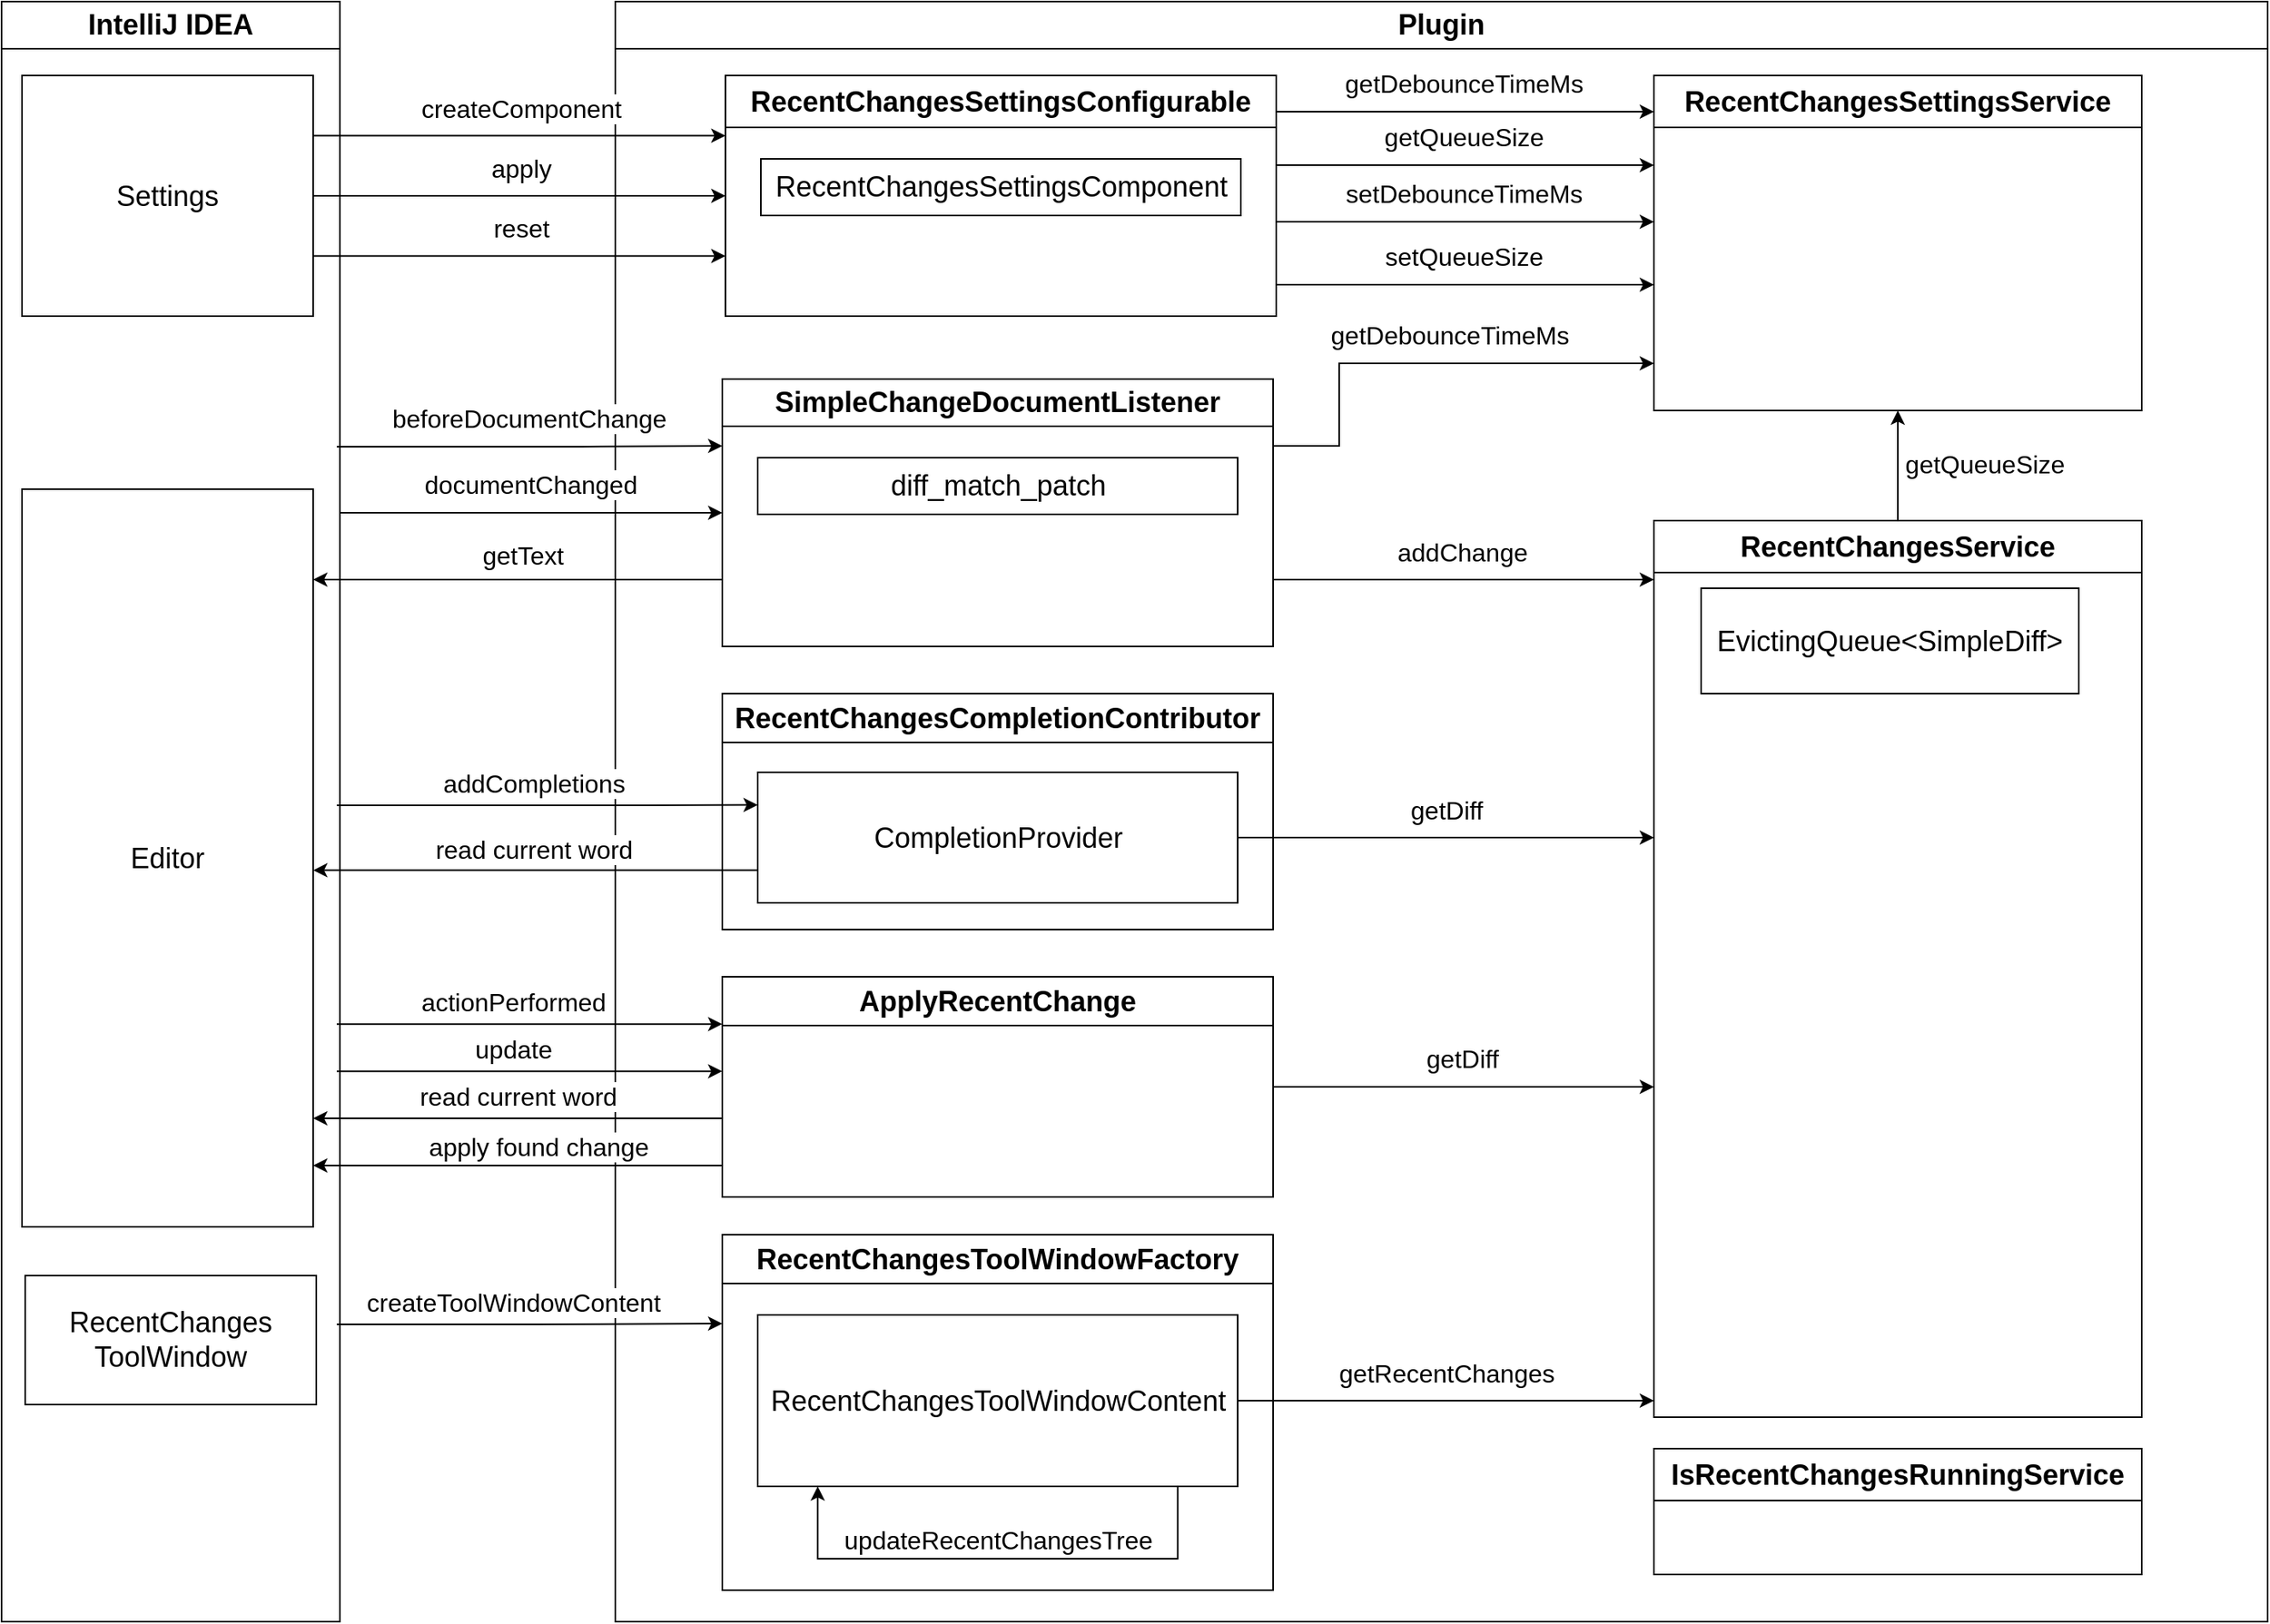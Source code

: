<mxfile version="22.0.2" type="device" pages="8">
  <diagram id="29MLmOtpINaOqMkp_lzx" name="Full">
    <mxGraphModel dx="2690" dy="606" grid="1" gridSize="10" guides="1" tooltips="1" connect="1" arrows="1" fold="1" page="1" pageScale="1" pageWidth="827" pageHeight="1169" math="0" shadow="0">
      <root>
        <mxCell id="0" />
        <mxCell id="1" parent="0" />
        <mxCell id="6Qyu4yGQofsY75v17SRP-15" value="IntelliJ IDEA" style="swimlane;whiteSpace=wrap;html=1;fontSize=18;startSize=30;" parent="1" vertex="1">
          <mxGeometry x="-840" y="120" width="215" height="1030" as="geometry" />
        </mxCell>
        <mxCell id="6Qyu4yGQofsY75v17SRP-17" value="Editor" style="rounded=0;whiteSpace=wrap;html=1;fontSize=18;" parent="6Qyu4yGQofsY75v17SRP-15" vertex="1">
          <mxGeometry x="13" y="310" width="185" height="469" as="geometry" />
        </mxCell>
        <mxCell id="6Qyu4yGQofsY75v17SRP-18" value="RecentChanges&lt;br style=&quot;border-color: var(--border-color);&quot;&gt;ToolWindow" style="rounded=0;whiteSpace=wrap;html=1;fontSize=18;" parent="6Qyu4yGQofsY75v17SRP-15" vertex="1">
          <mxGeometry x="15" y="810" width="185" height="82" as="geometry" />
        </mxCell>
        <mxCell id="6Qyu4yGQofsY75v17SRP-92" value="Settings" style="rounded=0;whiteSpace=wrap;html=1;fontSize=18;" parent="6Qyu4yGQofsY75v17SRP-15" vertex="1">
          <mxGeometry x="13" y="47" width="185" height="153" as="geometry" />
        </mxCell>
        <mxCell id="6Qyu4yGQofsY75v17SRP-19" value="Plugin" style="swimlane;whiteSpace=wrap;html=1;fontSize=18;startSize=30;" parent="1" vertex="1">
          <mxGeometry x="-450" y="120" width="1050" height="1030" as="geometry" />
        </mxCell>
        <mxCell id="6Qyu4yGQofsY75v17SRP-40" value="RecentChangesService" style="swimlane;whiteSpace=wrap;html=1;fontSize=18;startSize=33;" parent="6Qyu4yGQofsY75v17SRP-19" vertex="1">
          <mxGeometry x="660" y="330" width="310" height="570" as="geometry" />
        </mxCell>
        <mxCell id="6Qyu4yGQofsY75v17SRP-41" value="EvictingQueue&amp;lt;SimpleDiff&amp;gt;" style="rounded=0;whiteSpace=wrap;html=1;fontSize=18;" parent="6Qyu4yGQofsY75v17SRP-40" vertex="1">
          <mxGeometry x="30" y="43" width="240" height="67" as="geometry" />
        </mxCell>
        <mxCell id="6Qyu4yGQofsY75v17SRP-42" value="SimpleChangeDocumentListener" style="swimlane;whiteSpace=wrap;html=1;fontSize=18;startSize=30;" parent="6Qyu4yGQofsY75v17SRP-19" vertex="1">
          <mxGeometry x="68" y="240" width="350" height="170" as="geometry" />
        </mxCell>
        <mxCell id="uJvpdqDedN1i3wtnbndv-6" value="diff_match_patch" style="rounded=0;whiteSpace=wrap;html=1;fontSize=18;" parent="6Qyu4yGQofsY75v17SRP-42" vertex="1">
          <mxGeometry x="22.5" y="50" width="305" height="36" as="geometry" />
        </mxCell>
        <mxCell id="6Qyu4yGQofsY75v17SRP-52" value="RecentChangesCompletionContributor" style="swimlane;whiteSpace=wrap;html=1;fontSize=18;startSize=31;" parent="6Qyu4yGQofsY75v17SRP-19" vertex="1">
          <mxGeometry x="68" y="440" width="350" height="150" as="geometry" />
        </mxCell>
        <mxCell id="uJvpdqDedN1i3wtnbndv-11" value="CompletionProvider" style="rounded=0;whiteSpace=wrap;html=1;fontSize=18;" parent="6Qyu4yGQofsY75v17SRP-52" vertex="1">
          <mxGeometry x="22.5" y="50" width="305" height="83" as="geometry" />
        </mxCell>
        <mxCell id="6Qyu4yGQofsY75v17SRP-63" value="ApplyRecentChange" style="swimlane;whiteSpace=wrap;html=1;fontSize=18;startSize=31;" parent="6Qyu4yGQofsY75v17SRP-19" vertex="1">
          <mxGeometry x="68" y="620" width="350" height="140" as="geometry" />
        </mxCell>
        <mxCell id="6Qyu4yGQofsY75v17SRP-74" value="RecentChangesToolWindowFactory" style="swimlane;whiteSpace=wrap;html=1;fontSize=18;startSize=31;" parent="6Qyu4yGQofsY75v17SRP-19" vertex="1">
          <mxGeometry x="68" y="784" width="350" height="226" as="geometry" />
        </mxCell>
        <mxCell id="Qr2fen37gFYahFZStRY6-1" value="RecentChangesToolWindowContent" style="rounded=0;whiteSpace=wrap;html=1;fontSize=18;" parent="6Qyu4yGQofsY75v17SRP-74" vertex="1">
          <mxGeometry x="22.5" y="51" width="305" height="109" as="geometry" />
        </mxCell>
        <mxCell id="9CALRziH0c3ufIcl84KY-16" value="" style="endArrow=classic;html=1;rounded=0;edgeStyle=elbowEdgeStyle;entryX=0.25;entryY=1;entryDx=0;entryDy=0;elbow=vertical;exitX=1;exitY=1;exitDx=0;exitDy=0;" parent="6Qyu4yGQofsY75v17SRP-74" edge="1">
          <mxGeometry width="50" height="50" relative="1" as="geometry">
            <mxPoint x="289.38" y="160" as="sourcePoint" />
            <mxPoint x="60.63" y="160" as="targetPoint" />
            <Array as="points">
              <mxPoint x="123.13" y="206" />
              <mxPoint x="113.13" y="216" />
            </Array>
          </mxGeometry>
        </mxCell>
        <mxCell id="9CALRziH0c3ufIcl84KY-17" value="updateRecentChangesTree" style="edgeLabel;html=1;align=center;verticalAlign=middle;resizable=0;points=[];fontSize=16;" parent="9CALRziH0c3ufIcl84KY-16" vertex="1" connectable="0">
          <mxGeometry x="-0.236" relative="1" as="geometry">
            <mxPoint x="-38" y="-12" as="offset" />
          </mxGeometry>
        </mxCell>
        <mxCell id="6Qyu4yGQofsY75v17SRP-90" value="RecentChangesSettingsConfigurable" style="swimlane;whiteSpace=wrap;html=1;fontSize=18;startSize=33;" parent="6Qyu4yGQofsY75v17SRP-19" vertex="1">
          <mxGeometry x="70" y="47" width="350" height="153" as="geometry" />
        </mxCell>
        <mxCell id="uJvpdqDedN1i3wtnbndv-1" value="RecentChangesSettingsComponent" style="rounded=0;whiteSpace=wrap;html=1;fontSize=18;" parent="6Qyu4yGQofsY75v17SRP-90" vertex="1">
          <mxGeometry x="22.5" y="53" width="305" height="36" as="geometry" />
        </mxCell>
        <mxCell id="uJvpdqDedN1i3wtnbndv-2" value="RecentChangesSettingsService" style="swimlane;whiteSpace=wrap;html=1;fontSize=18;startSize=33;" parent="6Qyu4yGQofsY75v17SRP-19" vertex="1">
          <mxGeometry x="660" y="47" width="310" height="213" as="geometry" />
        </mxCell>
        <mxCell id="uJvpdqDedN1i3wtnbndv-9" value="IsRecentChangesRunningService" style="swimlane;whiteSpace=wrap;html=1;fontSize=18;startSize=33;" parent="6Qyu4yGQofsY75v17SRP-19" vertex="1">
          <mxGeometry x="660" y="920" width="310" height="80" as="geometry" />
        </mxCell>
        <mxCell id="LfCM8MRcvQU8RlOHcPsH-2" style="edgeStyle=orthogonalEdgeStyle;rounded=0;orthogonalLoop=1;jettySize=auto;html=1;exitX=1;exitY=0.25;exitDx=0;exitDy=0;" parent="6Qyu4yGQofsY75v17SRP-19" source="6Qyu4yGQofsY75v17SRP-42" target="uJvpdqDedN1i3wtnbndv-2" edge="1">
          <mxGeometry relative="1" as="geometry">
            <mxPoint x="418" y="210" as="sourcePoint" />
            <mxPoint x="658" y="282.556" as="targetPoint" />
            <Array as="points">
              <mxPoint x="460" y="283" />
              <mxPoint x="460" y="230" />
            </Array>
          </mxGeometry>
        </mxCell>
        <mxCell id="LfCM8MRcvQU8RlOHcPsH-3" value="getDebounceTimeMs" style="edgeLabel;html=1;align=center;verticalAlign=middle;resizable=0;points=[];fontSize=16;" parent="LfCM8MRcvQU8RlOHcPsH-2" vertex="1" connectable="0">
          <mxGeometry x="0.117" y="1" relative="1" as="geometry">
            <mxPoint y="-17" as="offset" />
          </mxGeometry>
        </mxCell>
        <mxCell id="LfCM8MRcvQU8RlOHcPsH-5" style="edgeStyle=orthogonalEdgeStyle;rounded=0;orthogonalLoop=1;jettySize=auto;html=1;exitX=1;exitY=0.75;exitDx=0;exitDy=0;" parent="6Qyu4yGQofsY75v17SRP-19" source="6Qyu4yGQofsY75v17SRP-42" target="6Qyu4yGQofsY75v17SRP-40" edge="1">
          <mxGeometry relative="1" as="geometry">
            <mxPoint x="428" y="293" as="sourcePoint" />
            <mxPoint x="668" y="293" as="targetPoint" />
            <Array as="points">
              <mxPoint x="548" y="367" />
              <mxPoint x="548" y="367" />
            </Array>
          </mxGeometry>
        </mxCell>
        <mxCell id="LfCM8MRcvQU8RlOHcPsH-6" value="addChange" style="edgeLabel;html=1;align=center;verticalAlign=middle;resizable=0;points=[];fontSize=16;" parent="LfCM8MRcvQU8RlOHcPsH-5" vertex="1" connectable="0">
          <mxGeometry x="0.117" y="1" relative="1" as="geometry">
            <mxPoint x="-15" y="-17" as="offset" />
          </mxGeometry>
        </mxCell>
        <mxCell id="9CALRziH0c3ufIcl84KY-2" style="edgeStyle=orthogonalEdgeStyle;rounded=0;orthogonalLoop=1;jettySize=auto;html=1;exitX=1;exitY=0.5;exitDx=0;exitDy=0;" parent="6Qyu4yGQofsY75v17SRP-19" source="uJvpdqDedN1i3wtnbndv-11" target="6Qyu4yGQofsY75v17SRP-40" edge="1">
          <mxGeometry relative="1" as="geometry">
            <mxPoint x="448" y="491" as="sourcePoint" />
            <mxPoint x="688" y="490" as="targetPoint" />
            <Array as="points">
              <mxPoint x="478" y="532" />
              <mxPoint x="478" y="532" />
            </Array>
          </mxGeometry>
        </mxCell>
        <mxCell id="9CALRziH0c3ufIcl84KY-3" value="getDiff" style="edgeLabel;html=1;align=center;verticalAlign=middle;resizable=0;points=[];fontSize=16;" parent="9CALRziH0c3ufIcl84KY-2" vertex="1" connectable="0">
          <mxGeometry x="0.117" y="1" relative="1" as="geometry">
            <mxPoint x="-15" y="-17" as="offset" />
          </mxGeometry>
        </mxCell>
        <mxCell id="9CALRziH0c3ufIcl84KY-12" style="edgeStyle=orthogonalEdgeStyle;rounded=0;orthogonalLoop=1;jettySize=auto;html=1;exitX=1;exitY=0.5;exitDx=0;exitDy=0;" parent="6Qyu4yGQofsY75v17SRP-19" source="6Qyu4yGQofsY75v17SRP-63" target="6Qyu4yGQofsY75v17SRP-40" edge="1">
          <mxGeometry relative="1" as="geometry">
            <mxPoint x="406" y="542" as="sourcePoint" />
            <mxPoint x="668" y="542" as="targetPoint" />
            <Array as="points">
              <mxPoint x="478" y="690" />
              <mxPoint x="478" y="690" />
            </Array>
          </mxGeometry>
        </mxCell>
        <mxCell id="9CALRziH0c3ufIcl84KY-13" value="getDiff" style="edgeLabel;html=1;align=center;verticalAlign=middle;resizable=0;points=[];fontSize=16;" parent="9CALRziH0c3ufIcl84KY-12" vertex="1" connectable="0">
          <mxGeometry x="0.117" y="1" relative="1" as="geometry">
            <mxPoint x="-15" y="-17" as="offset" />
          </mxGeometry>
        </mxCell>
        <mxCell id="9CALRziH0c3ufIcl84KY-31" style="edgeStyle=orthogonalEdgeStyle;rounded=0;orthogonalLoop=1;jettySize=auto;html=1;exitX=1;exitY=0.5;exitDx=0;exitDy=0;" parent="6Qyu4yGQofsY75v17SRP-19" source="Qr2fen37gFYahFZStRY6-1" target="6Qyu4yGQofsY75v17SRP-40" edge="1">
          <mxGeometry relative="1" as="geometry">
            <mxPoint x="428" y="700" as="sourcePoint" />
            <mxPoint x="668" y="700" as="targetPoint" />
            <Array as="points">
              <mxPoint x="518" y="890" />
              <mxPoint x="518" y="890" />
            </Array>
          </mxGeometry>
        </mxCell>
        <mxCell id="9CALRziH0c3ufIcl84KY-32" value="getRecentChanges" style="edgeLabel;html=1;align=center;verticalAlign=middle;resizable=0;points=[];fontSize=16;" parent="9CALRziH0c3ufIcl84KY-31" vertex="1" connectable="0">
          <mxGeometry x="0.117" y="1" relative="1" as="geometry">
            <mxPoint x="-15" y="-17" as="offset" />
          </mxGeometry>
        </mxCell>
        <mxCell id="9CALRziH0c3ufIcl84KY-33" style="edgeStyle=orthogonalEdgeStyle;rounded=0;orthogonalLoop=1;jettySize=auto;html=1;exitX=0.5;exitY=0;exitDx=0;exitDy=0;entryX=0.5;entryY=1;entryDx=0;entryDy=0;" parent="6Qyu4yGQofsY75v17SRP-19" source="6Qyu4yGQofsY75v17SRP-40" target="uJvpdqDedN1i3wtnbndv-2" edge="1">
          <mxGeometry relative="1" as="geometry">
            <mxPoint x="428" y="292" as="sourcePoint" />
            <mxPoint x="813" y="300.0" as="targetPoint" />
            <Array as="points">
              <mxPoint x="815" y="300" />
              <mxPoint x="815" y="300" />
            </Array>
          </mxGeometry>
        </mxCell>
        <mxCell id="9CALRziH0c3ufIcl84KY-34" value="getQueueSize" style="edgeLabel;html=1;align=center;verticalAlign=middle;resizable=0;points=[];fontSize=16;" parent="9CALRziH0c3ufIcl84KY-33" vertex="1" connectable="0">
          <mxGeometry x="0.117" y="1" relative="1" as="geometry">
            <mxPoint x="56" y="3" as="offset" />
          </mxGeometry>
        </mxCell>
        <mxCell id="9CALRziH0c3ufIcl84KY-46" style="edgeStyle=orthogonalEdgeStyle;rounded=0;orthogonalLoop=1;jettySize=auto;html=1;" parent="6Qyu4yGQofsY75v17SRP-19" edge="1">
          <mxGeometry relative="1" as="geometry">
            <mxPoint x="420" y="70.002" as="sourcePoint" />
            <mxPoint x="660" y="70.002" as="targetPoint" />
            <Array as="points">
              <mxPoint x="600" y="70.48" />
              <mxPoint x="600" y="70.48" />
            </Array>
          </mxGeometry>
        </mxCell>
        <mxCell id="9CALRziH0c3ufIcl84KY-47" value="getDebounceTimeMs" style="edgeLabel;html=1;align=center;verticalAlign=middle;resizable=0;points=[];fontSize=16;" parent="9CALRziH0c3ufIcl84KY-46" vertex="1" connectable="0">
          <mxGeometry x="0.117" y="1" relative="1" as="geometry">
            <mxPoint x="-15" y="-17" as="offset" />
          </mxGeometry>
        </mxCell>
        <mxCell id="9CALRziH0c3ufIcl84KY-48" style="edgeStyle=orthogonalEdgeStyle;rounded=0;orthogonalLoop=1;jettySize=auto;html=1;" parent="6Qyu4yGQofsY75v17SRP-19" edge="1">
          <mxGeometry relative="1" as="geometry">
            <mxPoint x="420" y="104.043" as="sourcePoint" />
            <mxPoint x="660" y="104.043" as="targetPoint" />
            <Array as="points">
              <mxPoint x="630" y="104" />
              <mxPoint x="630" y="104" />
            </Array>
          </mxGeometry>
        </mxCell>
        <mxCell id="9CALRziH0c3ufIcl84KY-49" value="getQueueSize" style="edgeLabel;html=1;align=center;verticalAlign=middle;resizable=0;points=[];fontSize=16;" parent="9CALRziH0c3ufIcl84KY-48" vertex="1" connectable="0">
          <mxGeometry x="0.117" y="1" relative="1" as="geometry">
            <mxPoint x="-15" y="-17" as="offset" />
          </mxGeometry>
        </mxCell>
        <mxCell id="9CALRziH0c3ufIcl84KY-50" style="edgeStyle=orthogonalEdgeStyle;rounded=0;orthogonalLoop=1;jettySize=auto;html=1;" parent="6Qyu4yGQofsY75v17SRP-19" edge="1">
          <mxGeometry relative="1" as="geometry">
            <mxPoint x="420" y="140.043" as="sourcePoint" />
            <mxPoint x="660" y="140.043" as="targetPoint" />
            <Array as="points">
              <mxPoint x="630" y="140" />
              <mxPoint x="630" y="140" />
            </Array>
          </mxGeometry>
        </mxCell>
        <mxCell id="9CALRziH0c3ufIcl84KY-51" value="setDebounceTimeMs" style="edgeLabel;html=1;align=center;verticalAlign=middle;resizable=0;points=[];fontSize=16;" parent="9CALRziH0c3ufIcl84KY-50" vertex="1" connectable="0">
          <mxGeometry x="0.117" y="1" relative="1" as="geometry">
            <mxPoint x="-15" y="-17" as="offset" />
          </mxGeometry>
        </mxCell>
        <mxCell id="9CALRziH0c3ufIcl84KY-52" style="edgeStyle=orthogonalEdgeStyle;rounded=0;orthogonalLoop=1;jettySize=auto;html=1;" parent="6Qyu4yGQofsY75v17SRP-19" edge="1">
          <mxGeometry relative="1" as="geometry">
            <mxPoint x="420" y="180.043" as="sourcePoint" />
            <mxPoint x="660" y="180.043" as="targetPoint" />
            <Array as="points">
              <mxPoint x="600" y="180" />
              <mxPoint x="600" y="180" />
            </Array>
          </mxGeometry>
        </mxCell>
        <mxCell id="9CALRziH0c3ufIcl84KY-53" value="setQueueSize" style="edgeLabel;html=1;align=center;verticalAlign=middle;resizable=0;points=[];fontSize=16;" parent="9CALRziH0c3ufIcl84KY-52" vertex="1" connectable="0">
          <mxGeometry x="0.117" y="1" relative="1" as="geometry">
            <mxPoint x="-15" y="-17" as="offset" />
          </mxGeometry>
        </mxCell>
        <mxCell id="wHmims15Z0ekSK7E8v1j-1" style="edgeStyle=orthogonalEdgeStyle;rounded=0;orthogonalLoop=1;jettySize=auto;html=1;entryX=0;entryY=0.25;entryDx=0;entryDy=0;" parent="1" target="uJvpdqDedN1i3wtnbndv-11" edge="1">
          <mxGeometry relative="1" as="geometry">
            <mxPoint x="-627" y="631" as="sourcePoint" />
            <mxPoint x="-2249" y="175" as="targetPoint" />
            <Array as="points">
              <mxPoint x="-432" y="631" />
              <mxPoint x="-432" y="631" />
            </Array>
          </mxGeometry>
        </mxCell>
        <mxCell id="wHmims15Z0ekSK7E8v1j-2" value="addCompletions" style="edgeLabel;html=1;align=center;verticalAlign=middle;resizable=0;points=[];fontSize=16;" parent="wHmims15Z0ekSK7E8v1j-1" vertex="1" connectable="0">
          <mxGeometry x="0.117" y="1" relative="1" as="geometry">
            <mxPoint x="-25" y="-13" as="offset" />
          </mxGeometry>
        </mxCell>
        <mxCell id="Zl0outdU1hV7CpcfT8tC-4" style="edgeStyle=orthogonalEdgeStyle;rounded=0;orthogonalLoop=1;jettySize=auto;html=1;entryX=0;entryY=0.25;entryDx=0;entryDy=0;" parent="1" target="6Qyu4yGQofsY75v17SRP-42" edge="1">
          <mxGeometry relative="1" as="geometry">
            <mxPoint x="-627" y="403" as="sourcePoint" />
            <mxPoint x="-349" y="635" as="targetPoint" />
            <Array as="points">
              <mxPoint x="-472" y="403" />
              <mxPoint x="-472" y="403" />
            </Array>
          </mxGeometry>
        </mxCell>
        <mxCell id="Zl0outdU1hV7CpcfT8tC-5" value="beforeDocumentChange" style="edgeLabel;html=1;align=center;verticalAlign=middle;resizable=0;points=[];fontSize=16;" parent="Zl0outdU1hV7CpcfT8tC-4" vertex="1" connectable="0">
          <mxGeometry x="0.117" y="1" relative="1" as="geometry">
            <mxPoint x="-15" y="-17" as="offset" />
          </mxGeometry>
        </mxCell>
        <mxCell id="Zl0outdU1hV7CpcfT8tC-6" style="edgeStyle=orthogonalEdgeStyle;rounded=0;orthogonalLoop=1;jettySize=auto;html=1;entryX=0;entryY=0.5;entryDx=0;entryDy=0;" parent="1" source="6Qyu4yGQofsY75v17SRP-15" target="6Qyu4yGQofsY75v17SRP-42" edge="1">
          <mxGeometry relative="1" as="geometry">
            <mxPoint x="-627" y="487.444" as="sourcePoint" />
            <mxPoint x="-372" y="413" as="targetPoint" />
            <Array as="points">
              <mxPoint x="-560" y="445" />
              <mxPoint x="-560" y="445" />
            </Array>
          </mxGeometry>
        </mxCell>
        <mxCell id="Zl0outdU1hV7CpcfT8tC-7" value="documentChanged" style="edgeLabel;html=1;align=center;verticalAlign=middle;resizable=0;points=[];fontSize=16;" parent="Zl0outdU1hV7CpcfT8tC-6" vertex="1" connectable="0">
          <mxGeometry x="0.117" y="1" relative="1" as="geometry">
            <mxPoint x="-15" y="-17" as="offset" />
          </mxGeometry>
        </mxCell>
        <mxCell id="clHIOv1ygVixLCMCQnpb-2" style="edgeStyle=orthogonalEdgeStyle;rounded=0;orthogonalLoop=1;jettySize=auto;html=1;exitX=0;exitY=0.75;exitDx=0;exitDy=0;" parent="1" source="uJvpdqDedN1i3wtnbndv-11" target="6Qyu4yGQofsY75v17SRP-17" edge="1">
          <mxGeometry relative="1" as="geometry">
            <mxPoint x="-617" y="635" as="sourcePoint" />
            <mxPoint x="-349" y="635" as="targetPoint" />
            <Array as="points">
              <mxPoint x="-562" y="672" />
              <mxPoint x="-562" y="672" />
            </Array>
          </mxGeometry>
        </mxCell>
        <mxCell id="clHIOv1ygVixLCMCQnpb-3" value="read current word" style="edgeLabel;html=1;align=center;verticalAlign=middle;resizable=0;points=[];fontSize=16;" parent="clHIOv1ygVixLCMCQnpb-2" vertex="1" connectable="0">
          <mxGeometry x="0.117" y="1" relative="1" as="geometry">
            <mxPoint x="15" y="-15" as="offset" />
          </mxGeometry>
        </mxCell>
        <mxCell id="9CALRziH0c3ufIcl84KY-6" style="edgeStyle=orthogonalEdgeStyle;rounded=0;orthogonalLoop=1;jettySize=auto;html=1;" parent="1" target="6Qyu4yGQofsY75v17SRP-63" edge="1">
          <mxGeometry relative="1" as="geometry">
            <mxPoint x="-627" y="770.111" as="sourcePoint" />
            <mxPoint x="-350" y="641" as="targetPoint" />
            <Array as="points">
              <mxPoint x="-572" y="770" />
              <mxPoint x="-572" y="770" />
            </Array>
          </mxGeometry>
        </mxCell>
        <mxCell id="9CALRziH0c3ufIcl84KY-7" value="actionPerformed" style="edgeLabel;html=1;align=center;verticalAlign=middle;resizable=0;points=[];fontSize=16;" parent="9CALRziH0c3ufIcl84KY-6" vertex="1" connectable="0">
          <mxGeometry x="0.117" y="1" relative="1" as="geometry">
            <mxPoint x="-25" y="-13" as="offset" />
          </mxGeometry>
        </mxCell>
        <mxCell id="9CALRziH0c3ufIcl84KY-8" style="edgeStyle=orthogonalEdgeStyle;rounded=0;orthogonalLoop=1;jettySize=auto;html=1;" parent="1" target="6Qyu4yGQofsY75v17SRP-63" edge="1">
          <mxGeometry relative="1" as="geometry">
            <mxPoint x="-627" y="800.111" as="sourcePoint" />
            <mxPoint x="-372" y="770" as="targetPoint" />
            <Array as="points">
              <mxPoint x="-562" y="800" />
              <mxPoint x="-562" y="800" />
            </Array>
          </mxGeometry>
        </mxCell>
        <mxCell id="9CALRziH0c3ufIcl84KY-9" value="update" style="edgeLabel;html=1;align=center;verticalAlign=middle;resizable=0;points=[];fontSize=16;" parent="9CALRziH0c3ufIcl84KY-8" vertex="1" connectable="0">
          <mxGeometry x="0.117" y="1" relative="1" as="geometry">
            <mxPoint x="-25" y="-13" as="offset" />
          </mxGeometry>
        </mxCell>
        <mxCell id="9CALRziH0c3ufIcl84KY-10" style="edgeStyle=orthogonalEdgeStyle;rounded=0;orthogonalLoop=1;jettySize=auto;html=1;" parent="1" source="6Qyu4yGQofsY75v17SRP-63" target="6Qyu4yGQofsY75v17SRP-17" edge="1">
          <mxGeometry relative="1" as="geometry">
            <mxPoint x="-349" y="682" as="sourcePoint" />
            <mxPoint x="-632" y="682" as="targetPoint" />
            <Array as="points">
              <mxPoint x="-572" y="830" />
              <mxPoint x="-572" y="830" />
            </Array>
          </mxGeometry>
        </mxCell>
        <mxCell id="9CALRziH0c3ufIcl84KY-11" value="read current word" style="edgeLabel;html=1;align=center;verticalAlign=middle;resizable=0;points=[];fontSize=16;" parent="9CALRziH0c3ufIcl84KY-10" vertex="1" connectable="0">
          <mxGeometry x="0.117" y="1" relative="1" as="geometry">
            <mxPoint x="15" y="-15" as="offset" />
          </mxGeometry>
        </mxCell>
        <mxCell id="9CALRziH0c3ufIcl84KY-14" value="" style="endArrow=classic;html=1;rounded=0;edgeStyle=orthogonalEdgeStyle;" parent="1" source="6Qyu4yGQofsY75v17SRP-63" target="6Qyu4yGQofsY75v17SRP-17" edge="1">
          <mxGeometry width="50" height="50" relative="1" as="geometry">
            <mxPoint x="-382" y="850" as="sourcePoint" />
            <mxPoint x="-642" y="851" as="targetPoint" />
            <Array as="points">
              <mxPoint x="-562" y="860" />
              <mxPoint x="-562" y="860" />
            </Array>
          </mxGeometry>
        </mxCell>
        <mxCell id="9CALRziH0c3ufIcl84KY-15" value="apply found change" style="edgeLabel;html=1;align=center;verticalAlign=middle;resizable=0;points=[];fontSize=16;" parent="9CALRziH0c3ufIcl84KY-14" vertex="1" connectable="0">
          <mxGeometry x="-0.236" relative="1" as="geometry">
            <mxPoint x="-18" y="-12" as="offset" />
          </mxGeometry>
        </mxCell>
        <mxCell id="9CALRziH0c3ufIcl84KY-25" style="edgeStyle=orthogonalEdgeStyle;rounded=0;orthogonalLoop=1;jettySize=auto;html=1;entryX=0;entryY=0.25;entryDx=0;entryDy=0;" parent="1" target="6Qyu4yGQofsY75v17SRP-74" edge="1">
          <mxGeometry relative="1" as="geometry">
            <mxPoint x="-627" y="961" as="sourcePoint" />
            <mxPoint x="-397" y="990" as="targetPoint" />
            <Array as="points">
              <mxPoint x="-502" y="961" />
              <mxPoint x="-502" y="961" />
            </Array>
          </mxGeometry>
        </mxCell>
        <mxCell id="9CALRziH0c3ufIcl84KY-26" value="createToolWindowContent" style="edgeLabel;html=1;align=center;verticalAlign=middle;resizable=0;points=[];fontSize=16;" parent="9CALRziH0c3ufIcl84KY-25" vertex="1" connectable="0">
          <mxGeometry x="0.117" y="1" relative="1" as="geometry">
            <mxPoint x="-25" y="-13" as="offset" />
          </mxGeometry>
        </mxCell>
        <mxCell id="9CALRziH0c3ufIcl84KY-38" style="edgeStyle=orthogonalEdgeStyle;rounded=0;orthogonalLoop=1;jettySize=auto;html=1;entryX=0;entryY=0.75;entryDx=0;entryDy=0;exitX=1;exitY=0.75;exitDx=0;exitDy=0;" parent="1" source="6Qyu4yGQofsY75v17SRP-92" target="6Qyu4yGQofsY75v17SRP-90" edge="1">
          <mxGeometry relative="1" as="geometry">
            <mxPoint x="-450" y="90" as="sourcePoint" />
            <mxPoint x="-205" y="90" as="targetPoint" />
            <Array as="points">
              <mxPoint x="-570" y="282" />
              <mxPoint x="-570" y="282" />
            </Array>
          </mxGeometry>
        </mxCell>
        <mxCell id="9CALRziH0c3ufIcl84KY-39" value="reset" style="edgeLabel;html=1;align=center;verticalAlign=middle;resizable=0;points=[];fontSize=16;" parent="9CALRziH0c3ufIcl84KY-38" vertex="1" connectable="0">
          <mxGeometry x="0.117" y="1" relative="1" as="geometry">
            <mxPoint x="-15" y="-17" as="offset" />
          </mxGeometry>
        </mxCell>
        <mxCell id="9CALRziH0c3ufIcl84KY-40" style="edgeStyle=orthogonalEdgeStyle;rounded=0;orthogonalLoop=1;jettySize=auto;html=1;entryX=0;entryY=0.25;entryDx=0;entryDy=0;exitX=1;exitY=0.25;exitDx=0;exitDy=0;" parent="1" source="6Qyu4yGQofsY75v17SRP-92" target="6Qyu4yGQofsY75v17SRP-90" edge="1">
          <mxGeometry relative="1" as="geometry">
            <mxPoint x="-440" y="100" as="sourcePoint" />
            <mxPoint x="-195" y="100" as="targetPoint" />
            <Array as="points">
              <mxPoint x="-600" y="205" />
              <mxPoint x="-600" y="205" />
            </Array>
          </mxGeometry>
        </mxCell>
        <mxCell id="9CALRziH0c3ufIcl84KY-41" value="createComponent" style="edgeLabel;html=1;align=center;verticalAlign=middle;resizable=0;points=[];fontSize=16;" parent="9CALRziH0c3ufIcl84KY-40" vertex="1" connectable="0">
          <mxGeometry x="0.117" y="1" relative="1" as="geometry">
            <mxPoint x="-15" y="-17" as="offset" />
          </mxGeometry>
        </mxCell>
        <mxCell id="9CALRziH0c3ufIcl84KY-42" style="edgeStyle=orthogonalEdgeStyle;rounded=0;orthogonalLoop=1;jettySize=auto;html=1;entryX=0;entryY=0.5;entryDx=0;entryDy=0;exitX=1;exitY=0.5;exitDx=0;exitDy=0;" parent="1" source="6Qyu4yGQofsY75v17SRP-92" target="6Qyu4yGQofsY75v17SRP-90" edge="1">
          <mxGeometry relative="1" as="geometry">
            <mxPoint x="-632" y="205" as="sourcePoint" />
            <mxPoint x="-370" y="205" as="targetPoint" />
            <Array as="points">
              <mxPoint x="-510" y="244" />
              <mxPoint x="-510" y="244" />
            </Array>
          </mxGeometry>
        </mxCell>
        <mxCell id="9CALRziH0c3ufIcl84KY-43" value="apply" style="edgeLabel;html=1;align=center;verticalAlign=middle;resizable=0;points=[];fontSize=16;" parent="9CALRziH0c3ufIcl84KY-42" vertex="1" connectable="0">
          <mxGeometry x="0.117" y="1" relative="1" as="geometry">
            <mxPoint x="-15" y="-17" as="offset" />
          </mxGeometry>
        </mxCell>
        <mxCell id="OXLylI2fNTZU_IoZ84jT-1" style="edgeStyle=orthogonalEdgeStyle;rounded=0;orthogonalLoop=1;jettySize=auto;html=1;exitX=0;exitY=0.75;exitDx=0;exitDy=0;" parent="1" source="6Qyu4yGQofsY75v17SRP-42" target="6Qyu4yGQofsY75v17SRP-17" edge="1">
          <mxGeometry relative="1" as="geometry">
            <mxPoint x="-615" y="455" as="sourcePoint" />
            <mxPoint x="-372" y="455" as="targetPoint" />
            <Array as="points">
              <mxPoint x="-510" y="488" />
              <mxPoint x="-510" y="488" />
            </Array>
          </mxGeometry>
        </mxCell>
        <mxCell id="OXLylI2fNTZU_IoZ84jT-2" value="getText" style="edgeLabel;html=1;align=center;verticalAlign=middle;resizable=0;points=[];fontSize=16;" parent="OXLylI2fNTZU_IoZ84jT-1" vertex="1" connectable="0">
          <mxGeometry x="0.117" y="1" relative="1" as="geometry">
            <mxPoint x="18" y="-17" as="offset" />
          </mxGeometry>
        </mxCell>
      </root>
    </mxGraphModel>
  </diagram>
  <diagram id="wo2DxA_qhZ30t16A2GOr" name="Simplified">
    <mxGraphModel dx="2690" dy="606" grid="1" gridSize="10" guides="1" tooltips="1" connect="1" arrows="1" fold="1" page="1" pageScale="1" pageWidth="827" pageHeight="1169" math="0" shadow="0">
      <root>
        <mxCell id="0" />
        <mxCell id="1" parent="0" />
        <mxCell id="ip6RJv2ppf_HHvnKyRcj-54" value="IntelliJ IDEA" style="swimlane;whiteSpace=wrap;html=1;fontSize=18;startSize=30;" parent="1" vertex="1">
          <mxGeometry x="-1650" y="40" width="220" height="680" as="geometry" />
        </mxCell>
        <mxCell id="ip6RJv2ppf_HHvnKyRcj-55" value="Editor" style="rounded=0;whiteSpace=wrap;html=1;fontSize=18;" parent="ip6RJv2ppf_HHvnKyRcj-54" vertex="1">
          <mxGeometry x="25" y="180" width="175" height="340" as="geometry" />
        </mxCell>
        <mxCell id="ip6RJv2ppf_HHvnKyRcj-56" value="RecentChanges&lt;br&gt;ToolWindow" style="rounded=0;whiteSpace=wrap;html=1;fontSize=18;" parent="ip6RJv2ppf_HHvnKyRcj-54" vertex="1">
          <mxGeometry x="25" y="552" width="175" height="90" as="geometry" />
        </mxCell>
        <mxCell id="ip6RJv2ppf_HHvnKyRcj-57" value="Settings" style="rounded=0;whiteSpace=wrap;html=1;fontSize=18;" parent="ip6RJv2ppf_HHvnKyRcj-54" vertex="1">
          <mxGeometry x="25" y="50" width="175" height="90" as="geometry" />
        </mxCell>
        <mxCell id="ip6RJv2ppf_HHvnKyRcj-58" value="Plugin" style="swimlane;whiteSpace=wrap;html=1;fontSize=18;startSize=30;" parent="1" vertex="1">
          <mxGeometry x="-1357" y="40" width="530" height="680" as="geometry" />
        </mxCell>
        <mxCell id="slZqFtqhWqUKlmzI21Fg-9" style="edgeStyle=orthogonalEdgeStyle;rounded=0;orthogonalLoop=1;jettySize=auto;html=1;exitX=1;exitY=0.5;exitDx=0;exitDy=0;" parent="ip6RJv2ppf_HHvnKyRcj-58" source="ip6RJv2ppf_HHvnKyRcj-82" target="slZqFtqhWqUKlmzI21Fg-1" edge="1">
          <mxGeometry relative="1" as="geometry">
            <Array as="points">
              <mxPoint x="290" y="95" />
              <mxPoint x="290" y="95" />
            </Array>
          </mxGeometry>
        </mxCell>
        <mxCell id="ip6RJv2ppf_HHvnKyRcj-82" value="RecentChanges&lt;br&gt;SettingsConfigurable" style="rounded=0;whiteSpace=wrap;html=1;fontSize=18;" parent="ip6RJv2ppf_HHvnKyRcj-58" vertex="1">
          <mxGeometry x="26" y="50" width="204" height="90" as="geometry" />
        </mxCell>
        <mxCell id="slZqFtqhWqUKlmzI21Fg-12" style="edgeStyle=orthogonalEdgeStyle;rounded=0;orthogonalLoop=1;jettySize=auto;html=1;exitX=1;exitY=0.25;exitDx=0;exitDy=0;entryX=0;entryY=0.75;entryDx=0;entryDy=0;" parent="ip6RJv2ppf_HHvnKyRcj-58" source="ip6RJv2ppf_HHvnKyRcj-83" target="slZqFtqhWqUKlmzI21Fg-1" edge="1">
          <mxGeometry relative="1" as="geometry" />
        </mxCell>
        <mxCell id="slZqFtqhWqUKlmzI21Fg-13" style="edgeStyle=orthogonalEdgeStyle;rounded=0;orthogonalLoop=1;jettySize=auto;html=1;exitX=1;exitY=0.75;exitDx=0;exitDy=0;" parent="ip6RJv2ppf_HHvnKyRcj-58" source="ip6RJv2ppf_HHvnKyRcj-83" target="slZqFtqhWqUKlmzI21Fg-6" edge="1">
          <mxGeometry relative="1" as="geometry">
            <Array as="points">
              <mxPoint x="260" y="238" />
              <mxPoint x="260" y="270" />
            </Array>
          </mxGeometry>
        </mxCell>
        <mxCell id="ip6RJv2ppf_HHvnKyRcj-83" value="SimpleChange&lt;br&gt;DocumentListener" style="rounded=0;whiteSpace=wrap;html=1;fontSize=18;" parent="ip6RJv2ppf_HHvnKyRcj-58" vertex="1">
          <mxGeometry x="26" y="170" width="204" height="90" as="geometry" />
        </mxCell>
        <mxCell id="slZqFtqhWqUKlmzI21Fg-16" style="edgeStyle=orthogonalEdgeStyle;rounded=0;orthogonalLoop=1;jettySize=auto;html=1;exitX=1;exitY=0.5;exitDx=0;exitDy=0;" parent="ip6RJv2ppf_HHvnKyRcj-58" source="slZqFtqhWqUKlmzI21Fg-2" target="slZqFtqhWqUKlmzI21Fg-6" edge="1">
          <mxGeometry relative="1" as="geometry">
            <Array as="points">
              <mxPoint x="280" y="335" />
              <mxPoint x="280" y="335" />
            </Array>
          </mxGeometry>
        </mxCell>
        <mxCell id="slZqFtqhWqUKlmzI21Fg-2" value="RecentChanges&lt;br&gt;CompletionContributor" style="rounded=0;whiteSpace=wrap;html=1;fontSize=18;" parent="ip6RJv2ppf_HHvnKyRcj-58" vertex="1">
          <mxGeometry x="26" y="290" width="204" height="90" as="geometry" />
        </mxCell>
        <mxCell id="slZqFtqhWqUKlmzI21Fg-1" value="RecentChanges&lt;br&gt;SettingsService" style="rounded=0;whiteSpace=wrap;html=1;fontSize=18;" parent="ip6RJv2ppf_HHvnKyRcj-58" vertex="1">
          <mxGeometry x="290" y="50" width="204" height="140" as="geometry" />
        </mxCell>
        <mxCell id="slZqFtqhWqUKlmzI21Fg-10" style="edgeStyle=orthogonalEdgeStyle;rounded=0;orthogonalLoop=1;jettySize=auto;html=1;exitX=0.5;exitY=0;exitDx=0;exitDy=0;entryX=0.5;entryY=1;entryDx=0;entryDy=0;" parent="ip6RJv2ppf_HHvnKyRcj-58" source="slZqFtqhWqUKlmzI21Fg-6" target="slZqFtqhWqUKlmzI21Fg-1" edge="1">
          <mxGeometry relative="1" as="geometry" />
        </mxCell>
        <mxCell id="slZqFtqhWqUKlmzI21Fg-6" value="RecentChangesService" style="rounded=0;whiteSpace=wrap;html=1;fontSize=18;" parent="ip6RJv2ppf_HHvnKyRcj-58" vertex="1">
          <mxGeometry x="290" y="230" width="204" height="340" as="geometry" />
        </mxCell>
        <mxCell id="slZqFtqhWqUKlmzI21Fg-19" style="edgeStyle=orthogonalEdgeStyle;rounded=0;orthogonalLoop=1;jettySize=auto;html=1;exitX=1;exitY=0.5;exitDx=0;exitDy=0;" parent="ip6RJv2ppf_HHvnKyRcj-58" source="slZqFtqhWqUKlmzI21Fg-3" target="slZqFtqhWqUKlmzI21Fg-6" edge="1">
          <mxGeometry relative="1" as="geometry">
            <Array as="points">
              <mxPoint x="280" y="455" />
              <mxPoint x="280" y="455" />
            </Array>
          </mxGeometry>
        </mxCell>
        <mxCell id="slZqFtqhWqUKlmzI21Fg-3" value="ApplyRecentChange" style="rounded=0;whiteSpace=wrap;html=1;fontSize=18;" parent="ip6RJv2ppf_HHvnKyRcj-58" vertex="1">
          <mxGeometry x="26" y="410" width="204" height="90" as="geometry" />
        </mxCell>
        <mxCell id="slZqFtqhWqUKlmzI21Fg-23" style="edgeStyle=orthogonalEdgeStyle;rounded=0;orthogonalLoop=1;jettySize=auto;html=1;exitX=1;exitY=0.5;exitDx=0;exitDy=0;" parent="ip6RJv2ppf_HHvnKyRcj-58" source="slZqFtqhWqUKlmzI21Fg-5" target="slZqFtqhWqUKlmzI21Fg-6" edge="1">
          <mxGeometry relative="1" as="geometry">
            <Array as="points">
              <mxPoint x="260" y="580" />
              <mxPoint x="260" y="540" />
            </Array>
          </mxGeometry>
        </mxCell>
        <mxCell id="slZqFtqhWqUKlmzI21Fg-5" value="RecentChanges&lt;br&gt;ToolWindowFactory" style="rounded=0;whiteSpace=wrap;html=1;fontSize=18;" parent="ip6RJv2ppf_HHvnKyRcj-58" vertex="1">
          <mxGeometry x="26" y="534.5" width="204" height="90" as="geometry" />
        </mxCell>
        <mxCell id="slZqFtqhWqUKlmzI21Fg-7" value="IsRecentChanges&lt;br&gt;RunningService" style="rounded=0;whiteSpace=wrap;html=1;fontSize=18;" parent="ip6RJv2ppf_HHvnKyRcj-58" vertex="1">
          <mxGeometry x="290" y="600" width="204" height="50" as="geometry" />
        </mxCell>
        <mxCell id="slZqFtqhWqUKlmzI21Fg-22" style="edgeStyle=orthogonalEdgeStyle;rounded=0;orthogonalLoop=1;jettySize=auto;html=1;exitX=0.75;exitY=1;exitDx=0;exitDy=0;entryX=0.25;entryY=1;entryDx=0;entryDy=0;" parent="ip6RJv2ppf_HHvnKyRcj-58" source="slZqFtqhWqUKlmzI21Fg-5" target="slZqFtqhWqUKlmzI21Fg-5" edge="1">
          <mxGeometry relative="1" as="geometry" />
        </mxCell>
        <mxCell id="slZqFtqhWqUKlmzI21Fg-8" style="edgeStyle=orthogonalEdgeStyle;rounded=0;orthogonalLoop=1;jettySize=auto;html=1;exitX=1;exitY=0.5;exitDx=0;exitDy=0;entryX=0;entryY=0.5;entryDx=0;entryDy=0;" parent="1" source="ip6RJv2ppf_HHvnKyRcj-57" target="ip6RJv2ppf_HHvnKyRcj-82" edge="1">
          <mxGeometry relative="1" as="geometry" />
        </mxCell>
        <mxCell id="slZqFtqhWqUKlmzI21Fg-11" style="edgeStyle=orthogonalEdgeStyle;rounded=0;orthogonalLoop=1;jettySize=auto;html=1;exitX=0;exitY=0.25;exitDx=0;exitDy=0;startArrow=classic;startFill=1;endArrow=none;endFill=0;" parent="1" source="ip6RJv2ppf_HHvnKyRcj-83" target="ip6RJv2ppf_HHvnKyRcj-54" edge="1">
          <mxGeometry relative="1" as="geometry">
            <Array as="points">
              <mxPoint x="-1380" y="233" />
              <mxPoint x="-1380" y="233" />
            </Array>
          </mxGeometry>
        </mxCell>
        <mxCell id="slZqFtqhWqUKlmzI21Fg-14" style="edgeStyle=orthogonalEdgeStyle;rounded=0;orthogonalLoop=1;jettySize=auto;html=1;exitX=0;exitY=0.25;exitDx=0;exitDy=0;startArrow=classic;startFill=1;endArrow=none;endFill=0;" parent="1" source="slZqFtqhWqUKlmzI21Fg-2" target="ip6RJv2ppf_HHvnKyRcj-54" edge="1">
          <mxGeometry relative="1" as="geometry">
            <mxPoint x="-1314" y="265" as="sourcePoint" />
            <mxPoint x="-1405" y="265" as="targetPoint" />
            <Array as="points">
              <mxPoint x="-1390" y="353" />
              <mxPoint x="-1390" y="353" />
            </Array>
          </mxGeometry>
        </mxCell>
        <mxCell id="slZqFtqhWqUKlmzI21Fg-15" style="edgeStyle=orthogonalEdgeStyle;rounded=0;orthogonalLoop=1;jettySize=auto;html=1;exitX=0;exitY=0.75;exitDx=0;exitDy=0;" parent="1" source="slZqFtqhWqUKlmzI21Fg-2" target="ip6RJv2ppf_HHvnKyRcj-55" edge="1">
          <mxGeometry relative="1" as="geometry">
            <Array as="points">
              <mxPoint x="-1410" y="397" />
              <mxPoint x="-1410" y="397" />
            </Array>
          </mxGeometry>
        </mxCell>
        <mxCell id="slZqFtqhWqUKlmzI21Fg-17" style="edgeStyle=orthogonalEdgeStyle;rounded=0;orthogonalLoop=1;jettySize=auto;html=1;exitX=0;exitY=0.25;exitDx=0;exitDy=0;startArrow=classic;startFill=1;endArrow=none;endFill=0;" parent="1" source="slZqFtqhWqUKlmzI21Fg-3" target="ip6RJv2ppf_HHvnKyRcj-54" edge="1">
          <mxGeometry relative="1" as="geometry">
            <mxPoint x="-1314" y="363" as="sourcePoint" />
            <mxPoint x="-1405" y="363" as="targetPoint" />
            <Array as="points">
              <mxPoint x="-1380" y="473" />
              <mxPoint x="-1380" y="473" />
            </Array>
          </mxGeometry>
        </mxCell>
        <mxCell id="slZqFtqhWqUKlmzI21Fg-18" style="edgeStyle=orthogonalEdgeStyle;rounded=0;orthogonalLoop=1;jettySize=auto;html=1;exitX=0;exitY=0.75;exitDx=0;exitDy=0;" parent="1" source="slZqFtqhWqUKlmzI21Fg-3" target="ip6RJv2ppf_HHvnKyRcj-55" edge="1">
          <mxGeometry relative="1" as="geometry">
            <Array as="points">
              <mxPoint x="-1410" y="518" />
              <mxPoint x="-1410" y="518" />
            </Array>
          </mxGeometry>
        </mxCell>
        <mxCell id="slZqFtqhWqUKlmzI21Fg-21" style="edgeStyle=orthogonalEdgeStyle;rounded=0;orthogonalLoop=1;jettySize=auto;html=1;exitX=0;exitY=0.5;exitDx=0;exitDy=0;startArrow=classic;startFill=1;endArrow=none;endFill=0;" parent="1" source="slZqFtqhWqUKlmzI21Fg-5" target="ip6RJv2ppf_HHvnKyRcj-54" edge="1">
          <mxGeometry relative="1" as="geometry">
            <mxPoint x="-1314" y="483" as="sourcePoint" />
            <mxPoint x="-1405" y="483" as="targetPoint" />
            <Array as="points">
              <mxPoint x="-1370" y="619" />
              <mxPoint x="-1370" y="619" />
            </Array>
          </mxGeometry>
        </mxCell>
        <mxCell id="3N4kRI4nOOfQkLEWPM83-1" style="edgeStyle=orthogonalEdgeStyle;rounded=0;orthogonalLoop=1;jettySize=auto;html=1;exitX=0;exitY=0.75;exitDx=0;exitDy=0;" parent="1" source="ip6RJv2ppf_HHvnKyRcj-83" target="ip6RJv2ppf_HHvnKyRcj-55" edge="1">
          <mxGeometry relative="1" as="geometry">
            <Array as="points">
              <mxPoint x="-1410" y="278" />
              <mxPoint x="-1410" y="278" />
            </Array>
          </mxGeometry>
        </mxCell>
      </root>
    </mxGraphModel>
  </diagram>
  <diagram name="Detail_Settings" id="xPEJR_PSQ6oAgyn4Yqy-">
    <mxGraphModel dx="1863" dy="606" grid="1" gridSize="10" guides="1" tooltips="1" connect="1" arrows="1" fold="1" page="1" pageScale="1" pageWidth="827" pageHeight="1169" math="0" shadow="0">
      <root>
        <mxCell id="vEA4J3ojlUq-rZhFd25b-0" />
        <mxCell id="vEA4J3ojlUq-rZhFd25b-1" parent="vEA4J3ojlUq-rZhFd25b-0" />
        <mxCell id="vEA4J3ojlUq-rZhFd25b-6" value="Plugin" style="swimlane;whiteSpace=wrap;html=1;fontSize=18;startSize=30;" parent="vEA4J3ojlUq-rZhFd25b-1" vertex="1">
          <mxGeometry x="-450" y="120" width="930" height="370" as="geometry" />
        </mxCell>
        <mxCell id="vEA4J3ojlUq-rZhFd25b-18" value="RecentChangesSettingsConfigurable" style="swimlane;whiteSpace=wrap;html=1;fontSize=18;startSize=33;" parent="vEA4J3ojlUq-rZhFd25b-6" vertex="1">
          <mxGeometry x="70" y="47" width="350" height="143" as="geometry" />
        </mxCell>
        <mxCell id="vEA4J3ojlUq-rZhFd25b-19" value="RecentChangesSettingsComponent" style="rounded=0;whiteSpace=wrap;html=1;fontSize=18;" parent="vEA4J3ojlUq-rZhFd25b-18" vertex="1">
          <mxGeometry x="22.5" y="53" width="305" height="36" as="geometry" />
        </mxCell>
        <mxCell id="vEA4J3ojlUq-rZhFd25b-20" value="RecentChangesSettingsService" style="swimlane;whiteSpace=wrap;html=1;fontSize=18;startSize=33;" parent="vEA4J3ojlUq-rZhFd25b-6" vertex="1">
          <mxGeometry x="600" y="47" width="310" height="213" as="geometry" />
        </mxCell>
        <mxCell id="vEA4J3ojlUq-rZhFd25b-22" style="edgeStyle=orthogonalEdgeStyle;rounded=0;orthogonalLoop=1;jettySize=auto;html=1;exitX=1;exitY=0.5;exitDx=0;exitDy=0;" parent="vEA4J3ojlUq-rZhFd25b-6" source="6zBAMzOlYb4CHrnKUxZU-0" target="vEA4J3ojlUq-rZhFd25b-20" edge="1">
          <mxGeometry relative="1" as="geometry">
            <mxPoint x="418.0" y="282.5" as="sourcePoint" />
            <mxPoint x="658" y="282.556" as="targetPoint" />
            <Array as="points">
              <mxPoint x="440" y="230" />
              <mxPoint x="440" y="230" />
            </Array>
          </mxGeometry>
        </mxCell>
        <mxCell id="vEA4J3ojlUq-rZhFd25b-23" value="getDebounceTimeMs" style="edgeLabel;html=1;align=center;verticalAlign=middle;resizable=0;points=[];fontSize=16;" parent="vEA4J3ojlUq-rZhFd25b-22" vertex="1" connectable="0">
          <mxGeometry x="0.117" y="1" relative="1" as="geometry">
            <mxPoint x="-11" y="-17" as="offset" />
          </mxGeometry>
        </mxCell>
        <mxCell id="vEA4J3ojlUq-rZhFd25b-32" style="edgeStyle=orthogonalEdgeStyle;rounded=0;orthogonalLoop=1;jettySize=auto;html=1;exitX=0.5;exitY=0;exitDx=0;exitDy=0;entryX=0.5;entryY=1;entryDx=0;entryDy=0;" parent="vEA4J3ojlUq-rZhFd25b-6" target="vEA4J3ojlUq-rZhFd25b-20" edge="1">
          <mxGeometry relative="1" as="geometry">
            <mxPoint x="755" y="330" as="sourcePoint" />
            <mxPoint x="753" y="300.0" as="targetPoint" />
            <Array as="points">
              <mxPoint x="755" y="300" />
              <mxPoint x="755" y="300" />
            </Array>
          </mxGeometry>
        </mxCell>
        <mxCell id="vEA4J3ojlUq-rZhFd25b-33" value="getQueueSize" style="edgeLabel;html=1;align=center;verticalAlign=middle;resizable=0;points=[];fontSize=16;" parent="vEA4J3ojlUq-rZhFd25b-32" vertex="1" connectable="0">
          <mxGeometry x="0.117" y="1" relative="1" as="geometry">
            <mxPoint x="56" y="-11" as="offset" />
          </mxGeometry>
        </mxCell>
        <mxCell id="vEA4J3ojlUq-rZhFd25b-34" style="edgeStyle=orthogonalEdgeStyle;rounded=0;orthogonalLoop=1;jettySize=auto;html=1;" parent="vEA4J3ojlUq-rZhFd25b-6" source="vEA4J3ojlUq-rZhFd25b-18" target="vEA4J3ojlUq-rZhFd25b-20" edge="1">
          <mxGeometry relative="1" as="geometry">
            <mxPoint x="420" y="70.002" as="sourcePoint" />
            <mxPoint x="660" y="70.002" as="targetPoint" />
            <Array as="points">
              <mxPoint x="510" y="110" />
              <mxPoint x="510" y="110" />
            </Array>
          </mxGeometry>
        </mxCell>
        <mxCell id="vEA4J3ojlUq-rZhFd25b-35" value="getDebounceTimeMs" style="edgeLabel;html=1;align=center;verticalAlign=middle;resizable=0;points=[];fontSize=16;" parent="vEA4J3ojlUq-rZhFd25b-34" vertex="1" connectable="0">
          <mxGeometry x="0.117" y="1" relative="1" as="geometry">
            <mxPoint x="-15" y="-17" as="offset" />
          </mxGeometry>
        </mxCell>
        <mxCell id="vEA4J3ojlUq-rZhFd25b-36" style="edgeStyle=orthogonalEdgeStyle;rounded=0;orthogonalLoop=1;jettySize=auto;html=1;" parent="vEA4J3ojlUq-rZhFd25b-6" source="vEA4J3ojlUq-rZhFd25b-18" target="vEA4J3ojlUq-rZhFd25b-20" edge="1">
          <mxGeometry relative="1" as="geometry">
            <mxPoint x="420" y="104.043" as="sourcePoint" />
            <mxPoint x="660" y="104.043" as="targetPoint" />
            <Array as="points">
              <mxPoint x="510" y="80" />
              <mxPoint x="510" y="80" />
            </Array>
          </mxGeometry>
        </mxCell>
        <mxCell id="vEA4J3ojlUq-rZhFd25b-37" value="getQueueSize" style="edgeLabel;html=1;align=center;verticalAlign=middle;resizable=0;points=[];fontSize=16;" parent="vEA4J3ojlUq-rZhFd25b-36" vertex="1" connectable="0">
          <mxGeometry x="0.117" y="1" relative="1" as="geometry">
            <mxPoint x="-15" y="-17" as="offset" />
          </mxGeometry>
        </mxCell>
        <mxCell id="vEA4J3ojlUq-rZhFd25b-38" style="edgeStyle=orthogonalEdgeStyle;rounded=0;orthogonalLoop=1;jettySize=auto;html=1;" parent="vEA4J3ojlUq-rZhFd25b-6" source="vEA4J3ojlUq-rZhFd25b-18" target="vEA4J3ojlUq-rZhFd25b-20" edge="1">
          <mxGeometry relative="1" as="geometry">
            <mxPoint x="420" y="140.043" as="sourcePoint" />
            <mxPoint x="660" y="140.043" as="targetPoint" />
            <Array as="points">
              <mxPoint x="510" y="140" />
              <mxPoint x="510" y="140" />
            </Array>
          </mxGeometry>
        </mxCell>
        <mxCell id="vEA4J3ojlUq-rZhFd25b-39" value="setDebounceTimeMs" style="edgeLabel;html=1;align=center;verticalAlign=middle;resizable=0;points=[];fontSize=16;" parent="vEA4J3ojlUq-rZhFd25b-38" vertex="1" connectable="0">
          <mxGeometry x="0.117" y="1" relative="1" as="geometry">
            <mxPoint x="-15" y="-17" as="offset" />
          </mxGeometry>
        </mxCell>
        <mxCell id="vEA4J3ojlUq-rZhFd25b-40" style="edgeStyle=orthogonalEdgeStyle;rounded=0;orthogonalLoop=1;jettySize=auto;html=1;" parent="vEA4J3ojlUq-rZhFd25b-6" source="vEA4J3ojlUq-rZhFd25b-18" target="vEA4J3ojlUq-rZhFd25b-20" edge="1">
          <mxGeometry relative="1" as="geometry">
            <mxPoint x="420" y="180.043" as="sourcePoint" />
            <mxPoint x="660" y="180.043" as="targetPoint" />
            <Array as="points">
              <mxPoint x="510" y="170" />
              <mxPoint x="510" y="170" />
            </Array>
          </mxGeometry>
        </mxCell>
        <mxCell id="vEA4J3ojlUq-rZhFd25b-41" value="setQueueSize" style="edgeLabel;html=1;align=center;verticalAlign=middle;resizable=0;points=[];fontSize=16;" parent="vEA4J3ojlUq-rZhFd25b-40" vertex="1" connectable="0">
          <mxGeometry x="0.117" y="1" relative="1" as="geometry">
            <mxPoint x="-15" y="-17" as="offset" />
          </mxGeometry>
        </mxCell>
        <mxCell id="6zBAMzOlYb4CHrnKUxZU-0" value="SimpleChangeDocumentListener" style="rounded=0;whiteSpace=wrap;html=1;fontSize=18;" parent="vEA4J3ojlUq-rZhFd25b-6" vertex="1">
          <mxGeometry x="70" y="200" width="350" height="60" as="geometry" />
        </mxCell>
        <mxCell id="6zBAMzOlYb4CHrnKUxZU-1" value="RecentChangesService" style="rounded=0;whiteSpace=wrap;html=1;fontSize=18;" parent="vEA4J3ojlUq-rZhFd25b-6" vertex="1">
          <mxGeometry x="600" y="300" width="310" height="50" as="geometry" />
        </mxCell>
        <mxCell id="vEA4J3ojlUq-rZhFd25b-60" style="edgeStyle=orthogonalEdgeStyle;rounded=0;orthogonalLoop=1;jettySize=auto;html=1;entryX=0;entryY=0.75;entryDx=0;entryDy=0;exitX=1;exitY=0.75;exitDx=0;exitDy=0;" parent="vEA4J3ojlUq-rZhFd25b-1" source="qBW6yAcc5hijKdyJCt8q-1" target="vEA4J3ojlUq-rZhFd25b-18" edge="1">
          <mxGeometry relative="1" as="geometry">
            <mxPoint x="-542.0" y="274.25" as="sourcePoint" />
            <mxPoint x="-205" y="90" as="targetPoint" />
            <Array as="points">
              <mxPoint x="-551" y="274" />
            </Array>
          </mxGeometry>
        </mxCell>
        <mxCell id="vEA4J3ojlUq-rZhFd25b-61" value="reset" style="edgeLabel;html=1;align=center;verticalAlign=middle;resizable=0;points=[];fontSize=16;" parent="vEA4J3ojlUq-rZhFd25b-60" vertex="1" connectable="0">
          <mxGeometry x="0.117" y="1" relative="1" as="geometry">
            <mxPoint x="-15" y="-17" as="offset" />
          </mxGeometry>
        </mxCell>
        <mxCell id="vEA4J3ojlUq-rZhFd25b-62" style="edgeStyle=orthogonalEdgeStyle;rounded=0;orthogonalLoop=1;jettySize=auto;html=1;entryX=0;entryY=0.25;entryDx=0;entryDy=0;exitX=1;exitY=0.25;exitDx=0;exitDy=0;" parent="vEA4J3ojlUq-rZhFd25b-1" source="qBW6yAcc5hijKdyJCt8q-1" target="vEA4J3ojlUq-rZhFd25b-18" edge="1">
          <mxGeometry relative="1" as="geometry">
            <mxPoint x="-542.0" y="202.75" as="sourcePoint" />
            <mxPoint x="-195" y="100" as="targetPoint" />
            <Array as="points" />
          </mxGeometry>
        </mxCell>
        <mxCell id="vEA4J3ojlUq-rZhFd25b-63" value="createComponent" style="edgeLabel;html=1;align=center;verticalAlign=middle;resizable=0;points=[];fontSize=16;" parent="vEA4J3ojlUq-rZhFd25b-62" vertex="1" connectable="0">
          <mxGeometry x="0.117" y="1" relative="1" as="geometry">
            <mxPoint x="-14" y="-17" as="offset" />
          </mxGeometry>
        </mxCell>
        <mxCell id="vEA4J3ojlUq-rZhFd25b-64" style="edgeStyle=orthogonalEdgeStyle;rounded=0;orthogonalLoop=1;jettySize=auto;html=1;entryX=0;entryY=0.5;entryDx=0;entryDy=0;exitX=1;exitY=0.5;exitDx=0;exitDy=0;" parent="vEA4J3ojlUq-rZhFd25b-1" source="qBW6yAcc5hijKdyJCt8q-1" target="vEA4J3ojlUq-rZhFd25b-18" edge="1">
          <mxGeometry relative="1" as="geometry">
            <mxPoint x="-542.0" y="238.5" as="sourcePoint" />
            <mxPoint x="-370" y="205" as="targetPoint" />
            <Array as="points">
              <mxPoint x="-551" y="239" />
              <mxPoint x="-460" y="239" />
            </Array>
          </mxGeometry>
        </mxCell>
        <mxCell id="vEA4J3ojlUq-rZhFd25b-65" value="apply" style="edgeLabel;html=1;align=center;verticalAlign=middle;resizable=0;points=[];fontSize=16;" parent="vEA4J3ojlUq-rZhFd25b-64" vertex="1" connectable="0">
          <mxGeometry x="0.117" y="1" relative="1" as="geometry">
            <mxPoint x="-15" y="-17" as="offset" />
          </mxGeometry>
        </mxCell>
        <mxCell id="qBW6yAcc5hijKdyJCt8q-0" value="IntelliJ IDEA" style="swimlane;whiteSpace=wrap;html=1;fontSize=18;startSize=30;" parent="vEA4J3ojlUq-rZhFd25b-1" vertex="1">
          <mxGeometry x="-690" y="120" width="168" height="370" as="geometry" />
        </mxCell>
        <mxCell id="qBW6yAcc5hijKdyJCt8q-1" value="Settings" style="rounded=0;whiteSpace=wrap;html=1;fontSize=18;" parent="qBW6yAcc5hijKdyJCt8q-0" vertex="1">
          <mxGeometry x="19" y="46.5" width="130" height="144" as="geometry" />
        </mxCell>
      </root>
    </mxGraphModel>
  </diagram>
  <diagram name="Detail_Listener" id="KgSdp5_1YZzu_1EDGNFW">
    <mxGraphModel dx="1863" dy="606" grid="1" gridSize="10" guides="1" tooltips="1" connect="1" arrows="1" fold="1" page="1" pageScale="1" pageWidth="827" pageHeight="1169" math="0" shadow="0">
      <root>
        <mxCell id="W1R9SqYDmOTpmvUA4YJS-0" />
        <mxCell id="W1R9SqYDmOTpmvUA4YJS-1" parent="W1R9SqYDmOTpmvUA4YJS-0" />
        <mxCell id="K5n3xuiEuqmQTJ20NFJo-0" value="IntelliJ IDEA" style="swimlane;whiteSpace=wrap;html=1;fontSize=18;startSize=30;" parent="W1R9SqYDmOTpmvUA4YJS-1" vertex="1">
          <mxGeometry x="-724" y="90" width="168" height="250" as="geometry" />
        </mxCell>
        <mxCell id="K5n3xuiEuqmQTJ20NFJo-1" value="Editor" style="rounded=0;whiteSpace=wrap;html=1;fontSize=18;" parent="K5n3xuiEuqmQTJ20NFJo-0" vertex="1">
          <mxGeometry x="19" y="159" width="130" height="49" as="geometry" />
        </mxCell>
        <mxCell id="K5n3xuiEuqmQTJ20NFJo-4" value="Plugin" style="swimlane;whiteSpace=wrap;html=1;fontSize=18;startSize=30;" parent="W1R9SqYDmOTpmvUA4YJS-1" vertex="1">
          <mxGeometry x="-437" y="90" width="787" height="250" as="geometry" />
        </mxCell>
        <mxCell id="K5n3xuiEuqmQTJ20NFJo-7" value="SimpleChangeDocumentListener" style="swimlane;whiteSpace=wrap;html=1;fontSize=18;startSize=30;" parent="K5n3xuiEuqmQTJ20NFJo-4" vertex="1">
          <mxGeometry x="68" y="58" width="322" height="169" as="geometry" />
        </mxCell>
        <mxCell id="K5n3xuiEuqmQTJ20NFJo-8" value="diff_match_patch" style="rounded=0;whiteSpace=wrap;html=1;fontSize=18;" parent="K5n3xuiEuqmQTJ20NFJo-7" vertex="1">
          <mxGeometry x="22.5" y="50" width="277.5" height="35" as="geometry" />
        </mxCell>
        <mxCell id="K5n3xuiEuqmQTJ20NFJo-20" style="edgeStyle=orthogonalEdgeStyle;rounded=0;orthogonalLoop=1;jettySize=auto;html=1;exitX=1;exitY=0.25;exitDx=0;exitDy=0;entryX=0;entryY=0.5;entryDx=0;entryDy=0;" parent="K5n3xuiEuqmQTJ20NFJo-4" source="K5n3xuiEuqmQTJ20NFJo-7" target="K5n3xuiEuqmQTJ20NFJo-66" edge="1">
          <mxGeometry relative="1" as="geometry">
            <mxPoint x="417" y="101" as="sourcePoint" />
            <mxPoint x="707" y="101" as="targetPoint" />
            <Array as="points" />
          </mxGeometry>
        </mxCell>
        <mxCell id="K5n3xuiEuqmQTJ20NFJo-21" value="getDebounceTimeMs" style="edgeLabel;html=1;align=center;verticalAlign=middle;resizable=0;points=[];fontSize=16;" parent="K5n3xuiEuqmQTJ20NFJo-20" vertex="1" connectable="0">
          <mxGeometry x="0.117" y="1" relative="1" as="geometry">
            <mxPoint x="-13" y="-15" as="offset" />
          </mxGeometry>
        </mxCell>
        <mxCell id="K5n3xuiEuqmQTJ20NFJo-22" style="edgeStyle=orthogonalEdgeStyle;rounded=0;orthogonalLoop=1;jettySize=auto;html=1;exitX=1;exitY=0.75;exitDx=0;exitDy=0;entryX=0;entryY=0.5;entryDx=0;entryDy=0;" parent="K5n3xuiEuqmQTJ20NFJo-4" source="K5n3xuiEuqmQTJ20NFJo-7" target="K5n3xuiEuqmQTJ20NFJo-67" edge="1">
          <mxGeometry relative="1" as="geometry">
            <mxPoint x="437.0" y="311" as="sourcePoint" />
            <mxPoint x="679" y="311.1" as="targetPoint" />
            <Array as="points">
              <mxPoint x="418" y="185" />
            </Array>
          </mxGeometry>
        </mxCell>
        <mxCell id="K5n3xuiEuqmQTJ20NFJo-23" value="addChange" style="edgeLabel;html=1;align=center;verticalAlign=middle;resizable=0;points=[];fontSize=16;" parent="K5n3xuiEuqmQTJ20NFJo-22" vertex="1" connectable="0">
          <mxGeometry x="0.117" y="1" relative="1" as="geometry">
            <mxPoint x="-15" y="-17" as="offset" />
          </mxGeometry>
        </mxCell>
        <mxCell id="K5n3xuiEuqmQTJ20NFJo-66" value="RecentChanges&lt;br&gt;SettingsService" style="rounded=0;whiteSpace=wrap;html=1;fontSize=18;" parent="K5n3xuiEuqmQTJ20NFJo-4" vertex="1">
          <mxGeometry x="558" y="65" width="204" height="70" as="geometry" />
        </mxCell>
        <mxCell id="K5n3xuiEuqmQTJ20NFJo-67" value="RecentChangesService" style="rounded=0;whiteSpace=wrap;html=1;fontSize=18;" parent="K5n3xuiEuqmQTJ20NFJo-4" vertex="1">
          <mxGeometry x="558" y="149" width="204" height="70" as="geometry" />
        </mxCell>
        <mxCell id="K5n3xuiEuqmQTJ20NFJo-42" style="edgeStyle=orthogonalEdgeStyle;rounded=0;orthogonalLoop=1;jettySize=auto;html=1;entryX=0;entryY=0.25;entryDx=0;entryDy=0;" parent="W1R9SqYDmOTpmvUA4YJS-1" source="K5n3xuiEuqmQTJ20NFJo-0" target="K5n3xuiEuqmQTJ20NFJo-7" edge="1">
          <mxGeometry relative="1" as="geometry">
            <mxPoint x="-614" y="191" as="sourcePoint" />
            <mxPoint x="-336" y="423" as="targetPoint" />
            <Array as="points">
              <mxPoint x="-500" y="190" />
              <mxPoint x="-500" y="190" />
            </Array>
          </mxGeometry>
        </mxCell>
        <mxCell id="K5n3xuiEuqmQTJ20NFJo-43" value="beforeDocumentChange" style="edgeLabel;html=1;align=center;verticalAlign=middle;resizable=0;points=[];fontSize=16;" parent="K5n3xuiEuqmQTJ20NFJo-42" vertex="1" connectable="0">
          <mxGeometry x="0.117" y="1" relative="1" as="geometry">
            <mxPoint x="-14" y="-17" as="offset" />
          </mxGeometry>
        </mxCell>
        <mxCell id="K5n3xuiEuqmQTJ20NFJo-44" style="edgeStyle=orthogonalEdgeStyle;rounded=0;orthogonalLoop=1;jettySize=auto;html=1;entryX=0;entryY=0.5;entryDx=0;entryDy=0;" parent="W1R9SqYDmOTpmvUA4YJS-1" source="K5n3xuiEuqmQTJ20NFJo-0" target="K5n3xuiEuqmQTJ20NFJo-7" edge="1">
          <mxGeometry relative="1" as="geometry">
            <mxPoint x="-612" y="233" as="sourcePoint" />
            <mxPoint x="-359" y="201" as="targetPoint" />
            <Array as="points">
              <mxPoint x="-456" y="233" />
            </Array>
          </mxGeometry>
        </mxCell>
        <mxCell id="K5n3xuiEuqmQTJ20NFJo-45" value="documentChanged" style="edgeLabel;html=1;align=center;verticalAlign=middle;resizable=0;points=[];fontSize=16;" parent="K5n3xuiEuqmQTJ20NFJo-44" vertex="1" connectable="0">
          <mxGeometry x="0.117" y="1" relative="1" as="geometry">
            <mxPoint x="-14" y="-17" as="offset" />
          </mxGeometry>
        </mxCell>
        <mxCell id="K5n3xuiEuqmQTJ20NFJo-64" style="edgeStyle=orthogonalEdgeStyle;rounded=0;orthogonalLoop=1;jettySize=auto;html=1;exitX=0;exitY=0.75;exitDx=0;exitDy=0;" parent="W1R9SqYDmOTpmvUA4YJS-1" source="K5n3xuiEuqmQTJ20NFJo-7" target="K5n3xuiEuqmQTJ20NFJo-1" edge="1">
          <mxGeometry relative="1" as="geometry">
            <mxPoint x="-602" y="243" as="sourcePoint" />
            <mxPoint x="-359" y="243" as="targetPoint" />
            <Array as="points">
              <mxPoint x="-497" y="276" />
              <mxPoint x="-497" y="276" />
            </Array>
          </mxGeometry>
        </mxCell>
        <mxCell id="K5n3xuiEuqmQTJ20NFJo-65" value="getText" style="edgeLabel;html=1;align=center;verticalAlign=middle;resizable=0;points=[];fontSize=16;" parent="K5n3xuiEuqmQTJ20NFJo-64" vertex="1" connectable="0">
          <mxGeometry x="0.117" y="1" relative="1" as="geometry">
            <mxPoint x="18" y="-17" as="offset" />
          </mxGeometry>
        </mxCell>
      </root>
    </mxGraphModel>
  </diagram>
  <diagram name="Detail_Contributor" id="aAdvsSMKTDrxcWdLMaKi">
    <mxGraphModel dx="1863" dy="606" grid="1" gridSize="10" guides="1" tooltips="1" connect="1" arrows="1" fold="1" page="1" pageScale="1" pageWidth="827" pageHeight="1169" math="0" shadow="0">
      <root>
        <mxCell id="sGViHsbKw-bW0xiMKm7w-0" />
        <mxCell id="sGViHsbKw-bW0xiMKm7w-1" parent="sGViHsbKw-bW0xiMKm7w-0" />
        <mxCell id="sGViHsbKw-bW0xiMKm7w-6" value="Plugin" style="swimlane;whiteSpace=wrap;html=1;fontSize=18;startSize=30;" parent="sGViHsbKw-bW0xiMKm7w-1" vertex="1">
          <mxGeometry x="-450" y="120" width="710" height="220" as="geometry" />
        </mxCell>
        <mxCell id="sGViHsbKw-bW0xiMKm7w-11" value="RecentChangesCompletionContributor" style="swimlane;whiteSpace=wrap;html=1;fontSize=18;startSize=31;" parent="sGViHsbKw-bW0xiMKm7w-6" vertex="1">
          <mxGeometry x="68" y="50" width="350" height="150" as="geometry" />
        </mxCell>
        <mxCell id="sGViHsbKw-bW0xiMKm7w-12" value="CompletionProvider" style="rounded=0;whiteSpace=wrap;html=1;fontSize=18;" parent="sGViHsbKw-bW0xiMKm7w-11" vertex="1">
          <mxGeometry x="22.5" y="50" width="305" height="83" as="geometry" />
        </mxCell>
        <mxCell id="sGViHsbKw-bW0xiMKm7w-26" style="edgeStyle=orthogonalEdgeStyle;rounded=0;orthogonalLoop=1;jettySize=auto;html=1;exitX=1;exitY=0.5;exitDx=0;exitDy=0;entryX=0;entryY=0.5;entryDx=0;entryDy=0;" parent="sGViHsbKw-bW0xiMKm7w-6" source="sGViHsbKw-bW0xiMKm7w-12" target="FeKbZvtHBHxVdlBRxMZv-0" edge="1">
          <mxGeometry relative="1" as="geometry">
            <mxPoint x="448" y="101" as="sourcePoint" />
            <mxPoint x="660" y="141.571" as="targetPoint" />
            <Array as="points">
              <mxPoint x="470" y="142" />
              <mxPoint x="470" y="142" />
            </Array>
          </mxGeometry>
        </mxCell>
        <mxCell id="sGViHsbKw-bW0xiMKm7w-27" value="getDiff" style="edgeLabel;html=1;align=center;verticalAlign=middle;resizable=0;points=[];fontSize=16;" parent="sGViHsbKw-bW0xiMKm7w-26" vertex="1" connectable="0">
          <mxGeometry x="0.117" y="1" relative="1" as="geometry">
            <mxPoint x="-11" y="-17" as="offset" />
          </mxGeometry>
        </mxCell>
        <mxCell id="FeKbZvtHBHxVdlBRxMZv-0" value="RecentChangesService" style="rounded=0;whiteSpace=wrap;html=1;fontSize=18;" parent="sGViHsbKw-bW0xiMKm7w-6" vertex="1">
          <mxGeometry x="483" y="100.75" width="204" height="81.5" as="geometry" />
        </mxCell>
        <mxCell id="sGViHsbKw-bW0xiMKm7w-42" style="edgeStyle=orthogonalEdgeStyle;rounded=0;orthogonalLoop=1;jettySize=auto;html=1;entryX=0;entryY=0.25;entryDx=0;entryDy=0;" parent="sGViHsbKw-bW0xiMKm7w-1" source="ReekyWkCGur50inpg6ta-0" target="sGViHsbKw-bW0xiMKm7w-12" edge="1">
          <mxGeometry relative="1" as="geometry">
            <mxPoint x="-526" y="240.75" as="sourcePoint" />
            <mxPoint x="-2249" y="-215" as="targetPoint" />
            <Array as="points">
              <mxPoint x="-490" y="241" />
              <mxPoint x="-490" y="241" />
            </Array>
          </mxGeometry>
        </mxCell>
        <mxCell id="sGViHsbKw-bW0xiMKm7w-43" value="addCompletions" style="edgeLabel;html=1;align=center;verticalAlign=middle;resizable=0;points=[];fontSize=16;" parent="sGViHsbKw-bW0xiMKm7w-42" vertex="1" connectable="0">
          <mxGeometry x="0.117" y="1" relative="1" as="geometry">
            <mxPoint x="-17" y="-12" as="offset" />
          </mxGeometry>
        </mxCell>
        <mxCell id="sGViHsbKw-bW0xiMKm7w-48" style="edgeStyle=orthogonalEdgeStyle;rounded=0;orthogonalLoop=1;jettySize=auto;html=1;exitX=0;exitY=0.75;exitDx=0;exitDy=0;entryX=1;entryY=0.5;entryDx=0;entryDy=0;" parent="sGViHsbKw-bW0xiMKm7w-1" source="sGViHsbKw-bW0xiMKm7w-12" target="ReekyWkCGur50inpg6ta-1" edge="1">
          <mxGeometry relative="1" as="geometry">
            <mxPoint x="-617" y="245" as="sourcePoint" />
            <mxPoint x="-543" y="282" as="targetPoint" />
            <Array as="points" />
          </mxGeometry>
        </mxCell>
        <mxCell id="sGViHsbKw-bW0xiMKm7w-49" value="read current word" style="edgeLabel;html=1;align=center;verticalAlign=middle;resizable=0;points=[];fontSize=16;" parent="sGViHsbKw-bW0xiMKm7w-48" vertex="1" connectable="0">
          <mxGeometry x="0.117" y="1" relative="1" as="geometry">
            <mxPoint x="12" y="-15" as="offset" />
          </mxGeometry>
        </mxCell>
        <mxCell id="ReekyWkCGur50inpg6ta-0" value="IntelliJ IDEA" style="swimlane;whiteSpace=wrap;html=1;fontSize=18;startSize=30;" parent="sGViHsbKw-bW0xiMKm7w-1" vertex="1">
          <mxGeometry x="-694" y="120" width="168" height="220" as="geometry" />
        </mxCell>
        <mxCell id="ReekyWkCGur50inpg6ta-1" value="Editor" style="rounded=0;whiteSpace=wrap;html=1;fontSize=18;" parent="ReekyWkCGur50inpg6ta-0" vertex="1">
          <mxGeometry x="19" y="132.25" width="130" height="59.5" as="geometry" />
        </mxCell>
      </root>
    </mxGraphModel>
  </diagram>
  <diagram name="Detail_Action" id="sOs3XsDUBv3dxU0u0GkT">
    <mxGraphModel dx="2690" dy="606" grid="1" gridSize="10" guides="1" tooltips="1" connect="1" arrows="1" fold="1" page="1" pageScale="1" pageWidth="827" pageHeight="1169" math="0" shadow="0">
      <root>
        <mxCell id="Gz8HVfkG7KCtX44HFzpw-0" />
        <mxCell id="Gz8HVfkG7KCtX44HFzpw-1" parent="Gz8HVfkG7KCtX44HFzpw-0" />
        <mxCell id="Gz8HVfkG7KCtX44HFzpw-6" value="Plugin" style="swimlane;whiteSpace=wrap;html=1;fontSize=18;startSize=30;" parent="Gz8HVfkG7KCtX44HFzpw-1" vertex="1">
          <mxGeometry x="-1230" y="70" width="580" height="210" as="geometry" />
        </mxCell>
        <mxCell id="Gz8HVfkG7KCtX44HFzpw-13" value="ApplyRecentChange" style="swimlane;whiteSpace=wrap;html=1;fontSize=18;startSize=31;" parent="Gz8HVfkG7KCtX44HFzpw-6" vertex="1">
          <mxGeometry x="66" y="50" width="212" height="140" as="geometry" />
        </mxCell>
        <mxCell id="Gz8HVfkG7KCtX44HFzpw-28" style="edgeStyle=orthogonalEdgeStyle;rounded=0;orthogonalLoop=1;jettySize=auto;html=1;exitX=1;exitY=0.5;exitDx=0;exitDy=0;entryX=0;entryY=0.5;entryDx=0;entryDy=0;" parent="Gz8HVfkG7KCtX44HFzpw-6" source="Gz8HVfkG7KCtX44HFzpw-13" target="FH_5MOYP8lslr2Fy6Cps-0" edge="1">
          <mxGeometry relative="1" as="geometry">
            <mxPoint x="404" y="-28" as="sourcePoint" />
            <mxPoint x="658" y="120.0" as="targetPoint" />
            <Array as="points" />
          </mxGeometry>
        </mxCell>
        <mxCell id="Gz8HVfkG7KCtX44HFzpw-29" value="getDiff" style="edgeLabel;html=1;align=center;verticalAlign=middle;resizable=0;points=[];fontSize=16;" parent="Gz8HVfkG7KCtX44HFzpw-28" vertex="1" connectable="0">
          <mxGeometry x="0.117" y="1" relative="1" as="geometry">
            <mxPoint x="-8" y="-17" as="offset" />
          </mxGeometry>
        </mxCell>
        <mxCell id="FH_5MOYP8lslr2Fy6Cps-0" value="RecentChangesService" style="rounded=0;whiteSpace=wrap;html=1;fontSize=18;" parent="Gz8HVfkG7KCtX44HFzpw-6" vertex="1">
          <mxGeometry x="348" y="85" width="204" height="70" as="geometry" />
        </mxCell>
        <mxCell id="Gz8HVfkG7KCtX44HFzpw-50" style="edgeStyle=orthogonalEdgeStyle;rounded=0;orthogonalLoop=1;jettySize=auto;html=1;" parent="Gz8HVfkG7KCtX44HFzpw-1" source="tzxKtfeNPJQJ3avABO__-0" target="Gz8HVfkG7KCtX44HFzpw-13" edge="1">
          <mxGeometry relative="1" as="geometry">
            <mxPoint x="-1409" y="150.111" as="sourcePoint" />
            <mxPoint x="-1132" y="21" as="targetPoint" />
            <Array as="points">
              <mxPoint x="-1280" y="140" />
              <mxPoint x="-1280" y="140" />
            </Array>
          </mxGeometry>
        </mxCell>
        <mxCell id="Gz8HVfkG7KCtX44HFzpw-51" value="actionPerformed" style="edgeLabel;html=1;align=center;verticalAlign=middle;resizable=0;points=[];fontSize=16;" parent="Gz8HVfkG7KCtX44HFzpw-50" vertex="1" connectable="0">
          <mxGeometry x="0.117" y="1" relative="1" as="geometry">
            <mxPoint x="-25" y="-13" as="offset" />
          </mxGeometry>
        </mxCell>
        <mxCell id="Gz8HVfkG7KCtX44HFzpw-52" style="edgeStyle=orthogonalEdgeStyle;rounded=0;orthogonalLoop=1;jettySize=auto;html=1;" parent="Gz8HVfkG7KCtX44HFzpw-1" source="tzxKtfeNPJQJ3avABO__-0" target="Gz8HVfkG7KCtX44HFzpw-13" edge="1">
          <mxGeometry relative="1" as="geometry">
            <mxPoint x="-1409" y="180.111" as="sourcePoint" />
            <mxPoint x="-1154" y="150" as="targetPoint" />
            <Array as="points">
              <mxPoint x="-1280" y="170" />
              <mxPoint x="-1280" y="170" />
            </Array>
          </mxGeometry>
        </mxCell>
        <mxCell id="Gz8HVfkG7KCtX44HFzpw-53" value="update" style="edgeLabel;html=1;align=center;verticalAlign=middle;resizable=0;points=[];fontSize=16;" parent="Gz8HVfkG7KCtX44HFzpw-52" vertex="1" connectable="0">
          <mxGeometry x="0.117" y="1" relative="1" as="geometry">
            <mxPoint x="-25" y="-13" as="offset" />
          </mxGeometry>
        </mxCell>
        <mxCell id="Gz8HVfkG7KCtX44HFzpw-54" style="edgeStyle=orthogonalEdgeStyle;rounded=0;orthogonalLoop=1;jettySize=auto;html=1;" parent="Gz8HVfkG7KCtX44HFzpw-1" source="Gz8HVfkG7KCtX44HFzpw-13" target="tzxKtfeNPJQJ3avABO__-1" edge="1">
          <mxGeometry relative="1" as="geometry">
            <mxPoint x="-1131" y="62" as="sourcePoint" />
            <mxPoint x="-1422" y="210.0" as="targetPoint" />
            <Array as="points">
              <mxPoint x="-1230" y="210" />
              <mxPoint x="-1230" y="210" />
            </Array>
          </mxGeometry>
        </mxCell>
        <mxCell id="Gz8HVfkG7KCtX44HFzpw-55" value="read current word" style="edgeLabel;html=1;align=center;verticalAlign=middle;resizable=0;points=[];fontSize=16;" parent="Gz8HVfkG7KCtX44HFzpw-54" vertex="1" connectable="0">
          <mxGeometry x="0.117" y="1" relative="1" as="geometry">
            <mxPoint x="15" y="-15" as="offset" />
          </mxGeometry>
        </mxCell>
        <mxCell id="Gz8HVfkG7KCtX44HFzpw-56" value="" style="endArrow=classic;html=1;rounded=0;edgeStyle=orthogonalEdgeStyle;" parent="Gz8HVfkG7KCtX44HFzpw-1" source="Gz8HVfkG7KCtX44HFzpw-13" target="tzxKtfeNPJQJ3avABO__-1" edge="1">
          <mxGeometry width="50" height="50" relative="1" as="geometry">
            <mxPoint x="-1164" y="230" as="sourcePoint" />
            <mxPoint x="-1422" y="240.0" as="targetPoint" />
            <Array as="points">
              <mxPoint x="-1230" y="240" />
              <mxPoint x="-1230" y="240" />
            </Array>
          </mxGeometry>
        </mxCell>
        <mxCell id="Gz8HVfkG7KCtX44HFzpw-57" value="apply found change" style="edgeLabel;html=1;align=center;verticalAlign=middle;resizable=0;points=[];fontSize=16;" parent="Gz8HVfkG7KCtX44HFzpw-56" vertex="1" connectable="0">
          <mxGeometry x="-0.236" relative="1" as="geometry">
            <mxPoint x="-18" y="-12" as="offset" />
          </mxGeometry>
        </mxCell>
        <mxCell id="tzxKtfeNPJQJ3avABO__-0" value="IntelliJ IDEA" style="swimlane;whiteSpace=wrap;html=1;fontSize=18;startSize=30;" parent="Gz8HVfkG7KCtX44HFzpw-1" vertex="1">
          <mxGeometry x="-1570" y="70" width="168" height="210" as="geometry" />
        </mxCell>
        <mxCell id="tzxKtfeNPJQJ3avABO__-1" value="Editor" style="rounded=0;whiteSpace=wrap;html=1;fontSize=18;" parent="tzxKtfeNPJQJ3avABO__-0" vertex="1">
          <mxGeometry x="19" y="120" width="130" height="70" as="geometry" />
        </mxCell>
      </root>
    </mxGraphModel>
  </diagram>
  <diagram name="Detail_ToolWindow" id="NcR37nQRxekP3hrL_qJz">
    <mxGraphModel dx="1863" dy="606" grid="1" gridSize="10" guides="1" tooltips="1" connect="1" arrows="1" fold="1" page="1" pageScale="1" pageWidth="827" pageHeight="1169" math="0" shadow="0">
      <root>
        <mxCell id="7mitHYl_D3TquuGRoC6j-0" />
        <mxCell id="7mitHYl_D3TquuGRoC6j-1" parent="7mitHYl_D3TquuGRoC6j-0" />
        <mxCell id="7mitHYl_D3TquuGRoC6j-2" value="IntelliJ IDEA" style="swimlane;whiteSpace=wrap;html=1;fontSize=18;startSize=30;" parent="7mitHYl_D3TquuGRoC6j-1" vertex="1">
          <mxGeometry x="-761" y="120" width="180" height="250" as="geometry" />
        </mxCell>
        <mxCell id="7mitHYl_D3TquuGRoC6j-4" value="RecentChanges&lt;br style=&quot;border-color: var(--border-color);&quot;&gt;ToolWindow" style="rounded=0;whiteSpace=wrap;html=1;fontSize=18;" parent="7mitHYl_D3TquuGRoC6j-2" vertex="1">
          <mxGeometry x="13" y="97" width="151" height="82" as="geometry" />
        </mxCell>
        <mxCell id="7mitHYl_D3TquuGRoC6j-6" value="Plugin" style="swimlane;whiteSpace=wrap;html=1;fontSize=18;startSize=30;" parent="7mitHYl_D3TquuGRoC6j-1" vertex="1">
          <mxGeometry x="-450" y="120" width="790" height="250" as="geometry" />
        </mxCell>
        <mxCell id="7mitHYl_D3TquuGRoC6j-14" value="RecentChangesToolWindowFactory" style="swimlane;whiteSpace=wrap;html=1;fontSize=18;startSize=31;" parent="7mitHYl_D3TquuGRoC6j-6" vertex="1">
          <mxGeometry x="66.5" y="50" width="350" height="176" as="geometry" />
        </mxCell>
        <mxCell id="7mitHYl_D3TquuGRoC6j-15" value="RecentChangesToolWindowContent" style="rounded=0;whiteSpace=wrap;html=1;fontSize=18;" parent="7mitHYl_D3TquuGRoC6j-14" vertex="1">
          <mxGeometry x="22.5" y="51" width="305" height="59" as="geometry" />
        </mxCell>
        <mxCell id="7mitHYl_D3TquuGRoC6j-16" value="" style="endArrow=classic;html=1;rounded=0;edgeStyle=elbowEdgeStyle;entryX=0.25;entryY=1;entryDx=0;entryDy=0;elbow=vertical;exitX=1;exitY=1;exitDx=0;exitDy=0;" parent="7mitHYl_D3TquuGRoC6j-14" edge="1">
          <mxGeometry width="50" height="50" relative="1" as="geometry">
            <mxPoint x="280.75" y="110" as="sourcePoint" />
            <mxPoint x="52" y="110" as="targetPoint" />
            <Array as="points">
              <mxPoint x="114.5" y="156" />
              <mxPoint x="104.5" y="166" />
            </Array>
          </mxGeometry>
        </mxCell>
        <mxCell id="7mitHYl_D3TquuGRoC6j-17" value="updateRecentChangesTree" style="edgeLabel;html=1;align=center;verticalAlign=middle;resizable=0;points=[];fontSize=16;" parent="7mitHYl_D3TquuGRoC6j-16" vertex="1" connectable="0">
          <mxGeometry x="-0.236" relative="1" as="geometry">
            <mxPoint x="-38" y="-14" as="offset" />
          </mxGeometry>
        </mxCell>
        <mxCell id="7mitHYl_D3TquuGRoC6j-30" style="edgeStyle=orthogonalEdgeStyle;rounded=0;orthogonalLoop=1;jettySize=auto;html=1;exitX=1;exitY=0.5;exitDx=0;exitDy=0;entryX=0;entryY=0.5;entryDx=0;entryDy=0;" parent="7mitHYl_D3TquuGRoC6j-6" source="7mitHYl_D3TquuGRoC6j-15" target="5NnlQSp81mw6irLH9Amv-2" edge="1">
          <mxGeometry relative="1" as="geometry">
            <mxPoint x="426.5" y="-34" as="sourcePoint" />
            <mxPoint x="658.5" y="155.6" as="targetPoint" />
            <Array as="points">
              <mxPoint x="478.5" y="131" />
              <mxPoint x="478.5" y="131" />
            </Array>
          </mxGeometry>
        </mxCell>
        <mxCell id="7mitHYl_D3TquuGRoC6j-31" value="getRecentChanges" style="edgeLabel;html=1;align=center;verticalAlign=middle;resizable=0;points=[];fontSize=16;" parent="7mitHYl_D3TquuGRoC6j-30" vertex="1" connectable="0">
          <mxGeometry x="0.117" y="1" relative="1" as="geometry">
            <mxPoint x="-15" y="-17" as="offset" />
          </mxGeometry>
        </mxCell>
        <mxCell id="5NnlQSp81mw6irLH9Amv-2" value="RecentChangesService" style="rounded=0;whiteSpace=wrap;html=1;fontSize=18;" parent="7mitHYl_D3TquuGRoC6j-6" vertex="1">
          <mxGeometry x="558.5" y="101" width="204" height="60" as="geometry" />
        </mxCell>
        <mxCell id="7mitHYl_D3TquuGRoC6j-58" style="edgeStyle=orthogonalEdgeStyle;rounded=0;orthogonalLoop=1;jettySize=auto;html=1;entryX=0;entryY=0.5;entryDx=0;entryDy=0;exitX=1;exitY=0.5;exitDx=0;exitDy=0;" parent="7mitHYl_D3TquuGRoC6j-1" source="7mitHYl_D3TquuGRoC6j-4" target="7mitHYl_D3TquuGRoC6j-14" edge="1">
          <mxGeometry relative="1" as="geometry">
            <mxPoint x="-611.5" y="246" as="sourcePoint" />
            <mxPoint x="-398.5" y="256" as="targetPoint" />
            <Array as="points">
              <mxPoint x="-480" y="258" />
              <mxPoint x="-480" y="258" />
            </Array>
          </mxGeometry>
        </mxCell>
        <mxCell id="7mitHYl_D3TquuGRoC6j-59" value="createToolWindowContent" style="edgeLabel;html=1;align=center;verticalAlign=middle;resizable=0;points=[];fontSize=16;" parent="7mitHYl_D3TquuGRoC6j-58" vertex="1" connectable="0">
          <mxGeometry x="0.117" y="1" relative="1" as="geometry">
            <mxPoint x="-12" y="-12" as="offset" />
          </mxGeometry>
        </mxCell>
      </root>
    </mxGraphModel>
  </diagram>
  <diagram name="Detail_Service" id="sCHBCGVbt47H1ZDW_8y-">
    <mxGraphModel dx="1863" dy="606" grid="1" gridSize="10" guides="1" tooltips="1" connect="1" arrows="1" fold="1" page="1" pageScale="1" pageWidth="827" pageHeight="1169" math="0" shadow="0">
      <root>
        <mxCell id="qMDNpwi4_DapTj8KSoDj-0" />
        <mxCell id="qMDNpwi4_DapTj8KSoDj-1" parent="qMDNpwi4_DapTj8KSoDj-0" />
        <mxCell id="qMDNpwi4_DapTj8KSoDj-6" value="Plugin" style="swimlane;whiteSpace=wrap;html=1;fontSize=18;startSize=30;" parent="qMDNpwi4_DapTj8KSoDj-1" vertex="1">
          <mxGeometry x="-760" y="30" width="650" height="450" as="geometry" />
        </mxCell>
        <mxCell id="qMDNpwi4_DapTj8KSoDj-7" value="RecentChangesService" style="swimlane;whiteSpace=wrap;html=1;fontSize=18;startSize=33;" parent="qMDNpwi4_DapTj8KSoDj-6" vertex="1">
          <mxGeometry x="378" y="150" width="250" height="280" as="geometry" />
        </mxCell>
        <mxCell id="qMDNpwi4_DapTj8KSoDj-8" value="EvictingQueue&amp;lt;SimpleDiff&amp;gt;" style="rounded=0;whiteSpace=wrap;html=1;fontSize=18;" parent="qMDNpwi4_DapTj8KSoDj-7" vertex="1">
          <mxGeometry x="10" y="40" width="230" height="67" as="geometry" />
        </mxCell>
        <mxCell id="qMDNpwi4_DapTj8KSoDj-24" style="edgeStyle=orthogonalEdgeStyle;rounded=0;orthogonalLoop=1;jettySize=auto;html=1;exitX=1;exitY=0.5;exitDx=0;exitDy=0;" parent="qMDNpwi4_DapTj8KSoDj-6" source="YkERgZlAAAmHeTRX0OBw-1" target="qMDNpwi4_DapTj8KSoDj-7" edge="1">
          <mxGeometry relative="1" as="geometry">
            <mxPoint x="418.0" y="387.5" as="sourcePoint" />
            <mxPoint x="668" y="313" as="targetPoint" />
            <Array as="points">
              <mxPoint x="224" y="180" />
            </Array>
          </mxGeometry>
        </mxCell>
        <mxCell id="qMDNpwi4_DapTj8KSoDj-25" value="addChange" style="edgeLabel;html=1;align=center;verticalAlign=middle;resizable=0;points=[];fontSize=16;" parent="qMDNpwi4_DapTj8KSoDj-24" vertex="1" connectable="0">
          <mxGeometry x="0.117" y="1" relative="1" as="geometry">
            <mxPoint x="-15" y="-17" as="offset" />
          </mxGeometry>
        </mxCell>
        <mxCell id="qMDNpwi4_DapTj8KSoDj-26" style="edgeStyle=orthogonalEdgeStyle;rounded=0;orthogonalLoop=1;jettySize=auto;html=1;exitX=1;exitY=0.5;exitDx=0;exitDy=0;" parent="qMDNpwi4_DapTj8KSoDj-6" source="YkERgZlAAAmHeTRX0OBw-2" target="qMDNpwi4_DapTj8KSoDj-7" edge="1">
          <mxGeometry relative="1" as="geometry">
            <mxPoint x="395.5" y="551.5" as="sourcePoint" />
            <mxPoint x="688" y="510" as="targetPoint" />
            <Array as="points">
              <mxPoint x="250" y="253" />
              <mxPoint x="250" y="253" />
            </Array>
          </mxGeometry>
        </mxCell>
        <mxCell id="qMDNpwi4_DapTj8KSoDj-27" value="getDiff" style="edgeLabel;html=1;align=center;verticalAlign=middle;resizable=0;points=[];fontSize=16;" parent="qMDNpwi4_DapTj8KSoDj-26" vertex="1" connectable="0">
          <mxGeometry x="0.117" y="1" relative="1" as="geometry">
            <mxPoint x="-15" y="-17" as="offset" />
          </mxGeometry>
        </mxCell>
        <mxCell id="qMDNpwi4_DapTj8KSoDj-28" style="edgeStyle=orthogonalEdgeStyle;rounded=0;orthogonalLoop=1;jettySize=auto;html=1;exitX=1;exitY=0.5;exitDx=0;exitDy=0;" parent="qMDNpwi4_DapTj8KSoDj-6" source="YkERgZlAAAmHeTRX0OBw-3" target="qMDNpwi4_DapTj8KSoDj-7" edge="1">
          <mxGeometry relative="1" as="geometry">
            <mxPoint x="418.0" y="690" as="sourcePoint" />
            <mxPoint x="668" y="542" as="targetPoint" />
            <Array as="points">
              <mxPoint x="250" y="323" />
              <mxPoint x="250" y="323" />
            </Array>
          </mxGeometry>
        </mxCell>
        <mxCell id="qMDNpwi4_DapTj8KSoDj-29" value="getDiff" style="edgeLabel;html=1;align=center;verticalAlign=middle;resizable=0;points=[];fontSize=16;" parent="qMDNpwi4_DapTj8KSoDj-28" vertex="1" connectable="0">
          <mxGeometry x="0.117" y="1" relative="1" as="geometry">
            <mxPoint x="-15" y="-17" as="offset" />
          </mxGeometry>
        </mxCell>
        <mxCell id="qMDNpwi4_DapTj8KSoDj-30" style="edgeStyle=orthogonalEdgeStyle;rounded=0;orthogonalLoop=1;jettySize=auto;html=1;exitX=1;exitY=0.5;exitDx=0;exitDy=0;" parent="qMDNpwi4_DapTj8KSoDj-6" source="YkERgZlAAAmHeTRX0OBw-4" target="qMDNpwi4_DapTj8KSoDj-7" edge="1">
          <mxGeometry relative="1" as="geometry">
            <mxPoint x="395.5" y="889.5" as="sourcePoint" />
            <mxPoint x="668" y="700" as="targetPoint" />
            <Array as="points">
              <mxPoint x="270" y="397" />
              <mxPoint x="270" y="397" />
            </Array>
          </mxGeometry>
        </mxCell>
        <mxCell id="qMDNpwi4_DapTj8KSoDj-31" value="getRecentChanges" style="edgeLabel;html=1;align=center;verticalAlign=middle;resizable=0;points=[];fontSize=16;" parent="qMDNpwi4_DapTj8KSoDj-30" vertex="1" connectable="0">
          <mxGeometry x="0.117" y="1" relative="1" as="geometry">
            <mxPoint x="-14" y="-17" as="offset" />
          </mxGeometry>
        </mxCell>
        <mxCell id="qMDNpwi4_DapTj8KSoDj-32" style="edgeStyle=orthogonalEdgeStyle;rounded=0;orthogonalLoop=1;jettySize=auto;html=1;exitX=0.5;exitY=0;exitDx=0;exitDy=0;entryX=0.5;entryY=1;entryDx=0;entryDy=0;" parent="qMDNpwi4_DapTj8KSoDj-6" source="qMDNpwi4_DapTj8KSoDj-7" target="YkERgZlAAAmHeTRX0OBw-0" edge="1">
          <mxGeometry relative="1" as="geometry">
            <mxPoint x="529" y="292" as="sourcePoint" />
            <mxPoint x="916" y="260.0" as="targetPoint" />
            <Array as="points">
              <mxPoint x="503" y="130" />
              <mxPoint x="503" y="130" />
            </Array>
          </mxGeometry>
        </mxCell>
        <mxCell id="qMDNpwi4_DapTj8KSoDj-33" value="getQueueSize" style="edgeLabel;html=1;align=center;verticalAlign=middle;resizable=0;points=[];fontSize=16;" parent="qMDNpwi4_DapTj8KSoDj-32" vertex="1" connectable="0">
          <mxGeometry x="0.117" y="1" relative="1" as="geometry">
            <mxPoint x="56" y="3" as="offset" />
          </mxGeometry>
        </mxCell>
        <mxCell id="YkERgZlAAAmHeTRX0OBw-0" value="RecentChanges&lt;br&gt;SettingsService" style="rounded=0;whiteSpace=wrap;html=1;fontSize=18;" parent="qMDNpwi4_DapTj8KSoDj-6" vertex="1">
          <mxGeometry x="401" y="50" width="204" height="62.14" as="geometry" />
        </mxCell>
        <mxCell id="YkERgZlAAAmHeTRX0OBw-1" value="SimpleChange&lt;br&gt;DocumentListener" style="rounded=0;whiteSpace=wrap;html=1;fontSize=18;" parent="qMDNpwi4_DapTj8KSoDj-6" vertex="1">
          <mxGeometry x="20" y="150.0" width="204" height="62.28" as="geometry" />
        </mxCell>
        <mxCell id="YkERgZlAAAmHeTRX0OBw-2" value="RecentChanges&lt;br&gt;CompletionContributor" style="rounded=0;whiteSpace=wrap;html=1;fontSize=18;" parent="qMDNpwi4_DapTj8KSoDj-6" vertex="1">
          <mxGeometry x="20" y="222.28" width="204" height="62.28" as="geometry" />
        </mxCell>
        <mxCell id="YkERgZlAAAmHeTRX0OBw-3" value="ApplyRecentChange" style="rounded=0;whiteSpace=wrap;html=1;fontSize=18;" parent="qMDNpwi4_DapTj8KSoDj-6" vertex="1">
          <mxGeometry x="20" y="292.28" width="204" height="62.28" as="geometry" />
        </mxCell>
        <mxCell id="YkERgZlAAAmHeTRX0OBw-4" value="RecentChanges&lt;br&gt;ToolWindowFactory" style="rounded=0;whiteSpace=wrap;html=1;fontSize=18;" parent="qMDNpwi4_DapTj8KSoDj-6" vertex="1">
          <mxGeometry x="20" y="366.14" width="204" height="62.28" as="geometry" />
        </mxCell>
      </root>
    </mxGraphModel>
  </diagram>
</mxfile>
